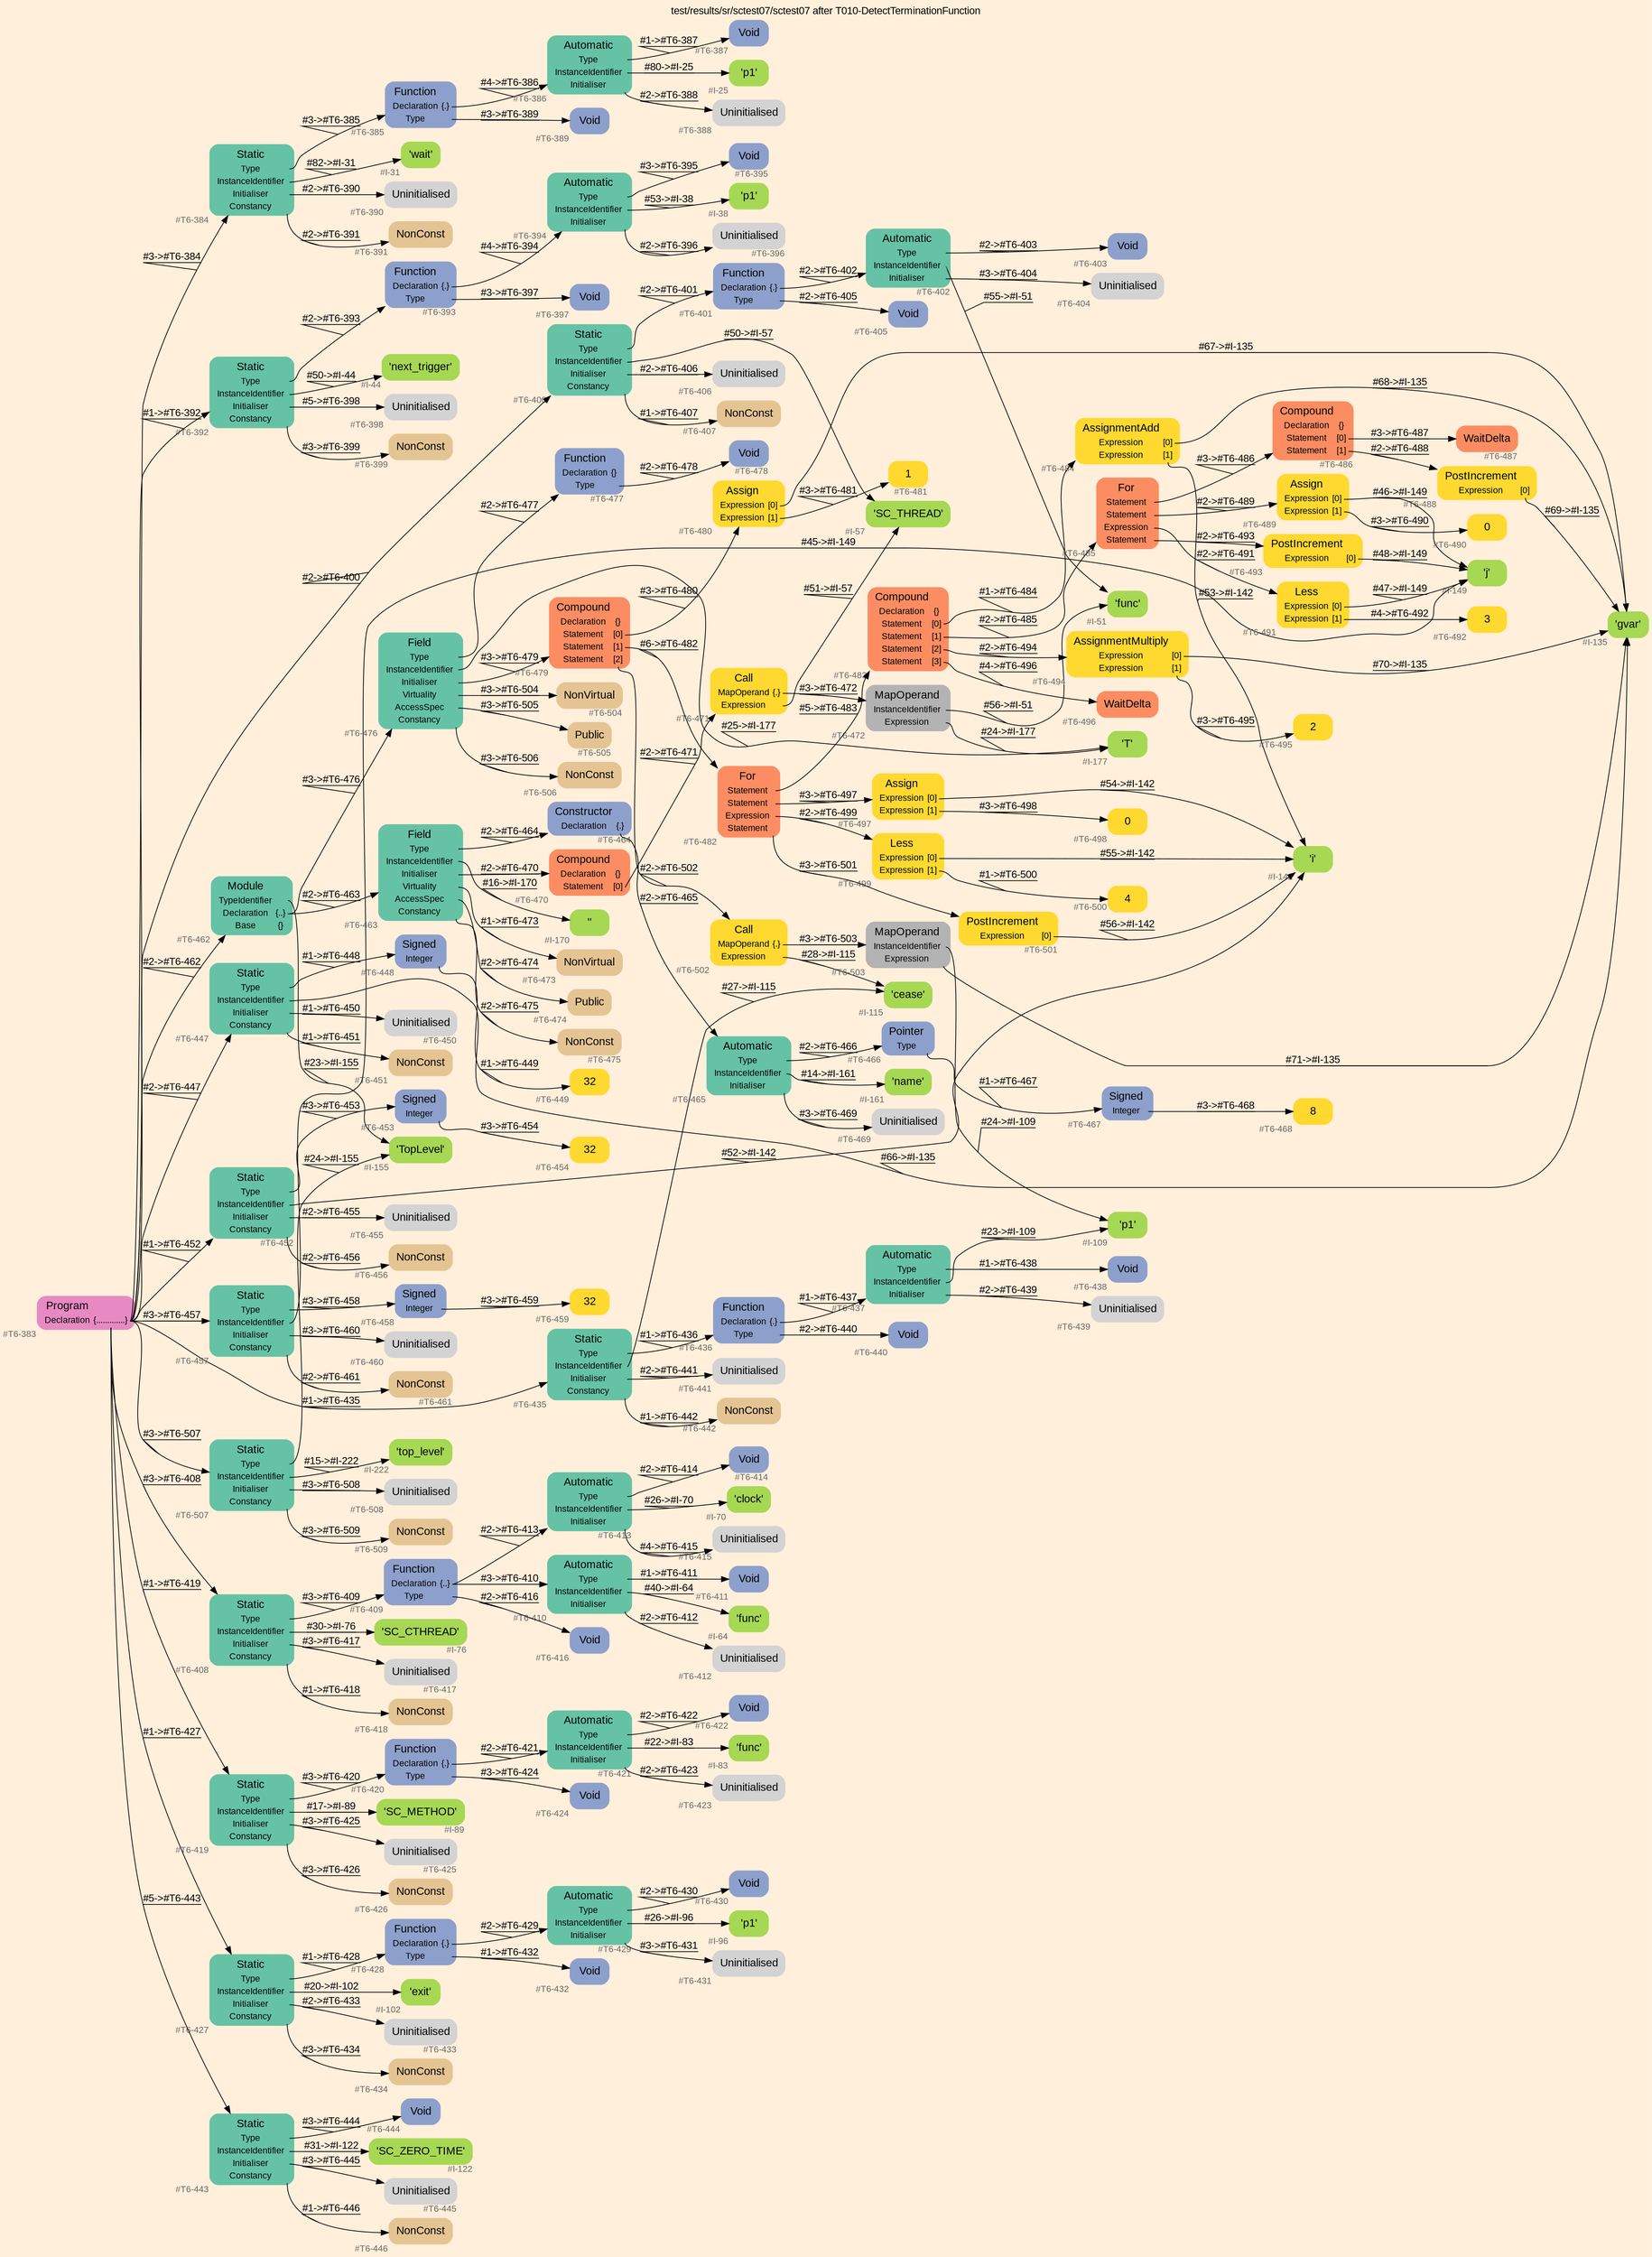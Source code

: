 digraph "test/results/sr/sctest07/sctest07 after T010-DetectTerminationFunction" {
label = "test/results/sr/sctest07/sctest07 after T010-DetectTerminationFunction"
labelloc = t
graph [
    rankdir = "LR"
    ranksep = 0.3
    bgcolor = antiquewhite1
    color = black
    fontcolor = black
    fontname = "Arial"
];
node [
    fontname = "Arial"
];
edge [
    fontname = "Arial"
];

// -------------------- node figure --------------------
// -------- block #T6-383 ----------
"#T6-383" [
    fillcolor = "/set28/4"
    xlabel = "#T6-383"
    fontsize = "12"
    fontcolor = grey40
    shape = "plaintext"
    label = <<TABLE BORDER="0" CELLBORDER="0" CELLSPACING="0">
     <TR><TD><FONT COLOR="black" POINT-SIZE="15">Program</FONT></TD></TR>
     <TR><TD><FONT COLOR="black" POINT-SIZE="12">Declaration</FONT></TD><TD PORT="port0"><FONT COLOR="black" POINT-SIZE="12">{.............}</FONT></TD></TR>
    </TABLE>>
    style = "rounded,filled"
];

// -------- block #T6-384 ----------
"#T6-384" [
    fillcolor = "/set28/1"
    xlabel = "#T6-384"
    fontsize = "12"
    fontcolor = grey40
    shape = "plaintext"
    label = <<TABLE BORDER="0" CELLBORDER="0" CELLSPACING="0">
     <TR><TD><FONT COLOR="black" POINT-SIZE="15">Static</FONT></TD></TR>
     <TR><TD><FONT COLOR="black" POINT-SIZE="12">Type</FONT></TD><TD PORT="port0"></TD></TR>
     <TR><TD><FONT COLOR="black" POINT-SIZE="12">InstanceIdentifier</FONT></TD><TD PORT="port1"></TD></TR>
     <TR><TD><FONT COLOR="black" POINT-SIZE="12">Initialiser</FONT></TD><TD PORT="port2"></TD></TR>
     <TR><TD><FONT COLOR="black" POINT-SIZE="12">Constancy</FONT></TD><TD PORT="port3"></TD></TR>
    </TABLE>>
    style = "rounded,filled"
];

// -------- block #T6-385 ----------
"#T6-385" [
    fillcolor = "/set28/3"
    xlabel = "#T6-385"
    fontsize = "12"
    fontcolor = grey40
    shape = "plaintext"
    label = <<TABLE BORDER="0" CELLBORDER="0" CELLSPACING="0">
     <TR><TD><FONT COLOR="black" POINT-SIZE="15">Function</FONT></TD></TR>
     <TR><TD><FONT COLOR="black" POINT-SIZE="12">Declaration</FONT></TD><TD PORT="port0"><FONT COLOR="black" POINT-SIZE="12">{.}</FONT></TD></TR>
     <TR><TD><FONT COLOR="black" POINT-SIZE="12">Type</FONT></TD><TD PORT="port1"></TD></TR>
    </TABLE>>
    style = "rounded,filled"
];

// -------- block #T6-386 ----------
"#T6-386" [
    fillcolor = "/set28/1"
    xlabel = "#T6-386"
    fontsize = "12"
    fontcolor = grey40
    shape = "plaintext"
    label = <<TABLE BORDER="0" CELLBORDER="0" CELLSPACING="0">
     <TR><TD><FONT COLOR="black" POINT-SIZE="15">Automatic</FONT></TD></TR>
     <TR><TD><FONT COLOR="black" POINT-SIZE="12">Type</FONT></TD><TD PORT="port0"></TD></TR>
     <TR><TD><FONT COLOR="black" POINT-SIZE="12">InstanceIdentifier</FONT></TD><TD PORT="port1"></TD></TR>
     <TR><TD><FONT COLOR="black" POINT-SIZE="12">Initialiser</FONT></TD><TD PORT="port2"></TD></TR>
    </TABLE>>
    style = "rounded,filled"
];

// -------- block #T6-387 ----------
"#T6-387" [
    fillcolor = "/set28/3"
    xlabel = "#T6-387"
    fontsize = "12"
    fontcolor = grey40
    shape = "plaintext"
    label = <<TABLE BORDER="0" CELLBORDER="0" CELLSPACING="0">
     <TR><TD><FONT COLOR="black" POINT-SIZE="15">Void</FONT></TD></TR>
    </TABLE>>
    style = "rounded,filled"
];

// -------- block #I-25 ----------
"#I-25" [
    fillcolor = "/set28/5"
    xlabel = "#I-25"
    fontsize = "12"
    fontcolor = grey40
    shape = "plaintext"
    label = <<TABLE BORDER="0" CELLBORDER="0" CELLSPACING="0">
     <TR><TD><FONT COLOR="black" POINT-SIZE="15">'p1'</FONT></TD></TR>
    </TABLE>>
    style = "rounded,filled"
];

// -------- block #T6-388 ----------
"#T6-388" [
    xlabel = "#T6-388"
    fontsize = "12"
    fontcolor = grey40
    shape = "plaintext"
    label = <<TABLE BORDER="0" CELLBORDER="0" CELLSPACING="0">
     <TR><TD><FONT COLOR="black" POINT-SIZE="15">Uninitialised</FONT></TD></TR>
    </TABLE>>
    style = "rounded,filled"
];

// -------- block #T6-389 ----------
"#T6-389" [
    fillcolor = "/set28/3"
    xlabel = "#T6-389"
    fontsize = "12"
    fontcolor = grey40
    shape = "plaintext"
    label = <<TABLE BORDER="0" CELLBORDER="0" CELLSPACING="0">
     <TR><TD><FONT COLOR="black" POINT-SIZE="15">Void</FONT></TD></TR>
    </TABLE>>
    style = "rounded,filled"
];

// -------- block #I-31 ----------
"#I-31" [
    fillcolor = "/set28/5"
    xlabel = "#I-31"
    fontsize = "12"
    fontcolor = grey40
    shape = "plaintext"
    label = <<TABLE BORDER="0" CELLBORDER="0" CELLSPACING="0">
     <TR><TD><FONT COLOR="black" POINT-SIZE="15">'wait'</FONT></TD></TR>
    </TABLE>>
    style = "rounded,filled"
];

// -------- block #T6-390 ----------
"#T6-390" [
    xlabel = "#T6-390"
    fontsize = "12"
    fontcolor = grey40
    shape = "plaintext"
    label = <<TABLE BORDER="0" CELLBORDER="0" CELLSPACING="0">
     <TR><TD><FONT COLOR="black" POINT-SIZE="15">Uninitialised</FONT></TD></TR>
    </TABLE>>
    style = "rounded,filled"
];

// -------- block #T6-391 ----------
"#T6-391" [
    fillcolor = "/set28/7"
    xlabel = "#T6-391"
    fontsize = "12"
    fontcolor = grey40
    shape = "plaintext"
    label = <<TABLE BORDER="0" CELLBORDER="0" CELLSPACING="0">
     <TR><TD><FONT COLOR="black" POINT-SIZE="15">NonConst</FONT></TD></TR>
    </TABLE>>
    style = "rounded,filled"
];

// -------- block #T6-392 ----------
"#T6-392" [
    fillcolor = "/set28/1"
    xlabel = "#T6-392"
    fontsize = "12"
    fontcolor = grey40
    shape = "plaintext"
    label = <<TABLE BORDER="0" CELLBORDER="0" CELLSPACING="0">
     <TR><TD><FONT COLOR="black" POINT-SIZE="15">Static</FONT></TD></TR>
     <TR><TD><FONT COLOR="black" POINT-SIZE="12">Type</FONT></TD><TD PORT="port0"></TD></TR>
     <TR><TD><FONT COLOR="black" POINT-SIZE="12">InstanceIdentifier</FONT></TD><TD PORT="port1"></TD></TR>
     <TR><TD><FONT COLOR="black" POINT-SIZE="12">Initialiser</FONT></TD><TD PORT="port2"></TD></TR>
     <TR><TD><FONT COLOR="black" POINT-SIZE="12">Constancy</FONT></TD><TD PORT="port3"></TD></TR>
    </TABLE>>
    style = "rounded,filled"
];

// -------- block #T6-393 ----------
"#T6-393" [
    fillcolor = "/set28/3"
    xlabel = "#T6-393"
    fontsize = "12"
    fontcolor = grey40
    shape = "plaintext"
    label = <<TABLE BORDER="0" CELLBORDER="0" CELLSPACING="0">
     <TR><TD><FONT COLOR="black" POINT-SIZE="15">Function</FONT></TD></TR>
     <TR><TD><FONT COLOR="black" POINT-SIZE="12">Declaration</FONT></TD><TD PORT="port0"><FONT COLOR="black" POINT-SIZE="12">{.}</FONT></TD></TR>
     <TR><TD><FONT COLOR="black" POINT-SIZE="12">Type</FONT></TD><TD PORT="port1"></TD></TR>
    </TABLE>>
    style = "rounded,filled"
];

// -------- block #T6-394 ----------
"#T6-394" [
    fillcolor = "/set28/1"
    xlabel = "#T6-394"
    fontsize = "12"
    fontcolor = grey40
    shape = "plaintext"
    label = <<TABLE BORDER="0" CELLBORDER="0" CELLSPACING="0">
     <TR><TD><FONT COLOR="black" POINT-SIZE="15">Automatic</FONT></TD></TR>
     <TR><TD><FONT COLOR="black" POINT-SIZE="12">Type</FONT></TD><TD PORT="port0"></TD></TR>
     <TR><TD><FONT COLOR="black" POINT-SIZE="12">InstanceIdentifier</FONT></TD><TD PORT="port1"></TD></TR>
     <TR><TD><FONT COLOR="black" POINT-SIZE="12">Initialiser</FONT></TD><TD PORT="port2"></TD></TR>
    </TABLE>>
    style = "rounded,filled"
];

// -------- block #T6-395 ----------
"#T6-395" [
    fillcolor = "/set28/3"
    xlabel = "#T6-395"
    fontsize = "12"
    fontcolor = grey40
    shape = "plaintext"
    label = <<TABLE BORDER="0" CELLBORDER="0" CELLSPACING="0">
     <TR><TD><FONT COLOR="black" POINT-SIZE="15">Void</FONT></TD></TR>
    </TABLE>>
    style = "rounded,filled"
];

// -------- block #I-38 ----------
"#I-38" [
    fillcolor = "/set28/5"
    xlabel = "#I-38"
    fontsize = "12"
    fontcolor = grey40
    shape = "plaintext"
    label = <<TABLE BORDER="0" CELLBORDER="0" CELLSPACING="0">
     <TR><TD><FONT COLOR="black" POINT-SIZE="15">'p1'</FONT></TD></TR>
    </TABLE>>
    style = "rounded,filled"
];

// -------- block #T6-396 ----------
"#T6-396" [
    xlabel = "#T6-396"
    fontsize = "12"
    fontcolor = grey40
    shape = "plaintext"
    label = <<TABLE BORDER="0" CELLBORDER="0" CELLSPACING="0">
     <TR><TD><FONT COLOR="black" POINT-SIZE="15">Uninitialised</FONT></TD></TR>
    </TABLE>>
    style = "rounded,filled"
];

// -------- block #T6-397 ----------
"#T6-397" [
    fillcolor = "/set28/3"
    xlabel = "#T6-397"
    fontsize = "12"
    fontcolor = grey40
    shape = "plaintext"
    label = <<TABLE BORDER="0" CELLBORDER="0" CELLSPACING="0">
     <TR><TD><FONT COLOR="black" POINT-SIZE="15">Void</FONT></TD></TR>
    </TABLE>>
    style = "rounded,filled"
];

// -------- block #I-44 ----------
"#I-44" [
    fillcolor = "/set28/5"
    xlabel = "#I-44"
    fontsize = "12"
    fontcolor = grey40
    shape = "plaintext"
    label = <<TABLE BORDER="0" CELLBORDER="0" CELLSPACING="0">
     <TR><TD><FONT COLOR="black" POINT-SIZE="15">'next_trigger'</FONT></TD></TR>
    </TABLE>>
    style = "rounded,filled"
];

// -------- block #T6-398 ----------
"#T6-398" [
    xlabel = "#T6-398"
    fontsize = "12"
    fontcolor = grey40
    shape = "plaintext"
    label = <<TABLE BORDER="0" CELLBORDER="0" CELLSPACING="0">
     <TR><TD><FONT COLOR="black" POINT-SIZE="15">Uninitialised</FONT></TD></TR>
    </TABLE>>
    style = "rounded,filled"
];

// -------- block #T6-399 ----------
"#T6-399" [
    fillcolor = "/set28/7"
    xlabel = "#T6-399"
    fontsize = "12"
    fontcolor = grey40
    shape = "plaintext"
    label = <<TABLE BORDER="0" CELLBORDER="0" CELLSPACING="0">
     <TR><TD><FONT COLOR="black" POINT-SIZE="15">NonConst</FONT></TD></TR>
    </TABLE>>
    style = "rounded,filled"
];

// -------- block #T6-400 ----------
"#T6-400" [
    fillcolor = "/set28/1"
    xlabel = "#T6-400"
    fontsize = "12"
    fontcolor = grey40
    shape = "plaintext"
    label = <<TABLE BORDER="0" CELLBORDER="0" CELLSPACING="0">
     <TR><TD><FONT COLOR="black" POINT-SIZE="15">Static</FONT></TD></TR>
     <TR><TD><FONT COLOR="black" POINT-SIZE="12">Type</FONT></TD><TD PORT="port0"></TD></TR>
     <TR><TD><FONT COLOR="black" POINT-SIZE="12">InstanceIdentifier</FONT></TD><TD PORT="port1"></TD></TR>
     <TR><TD><FONT COLOR="black" POINT-SIZE="12">Initialiser</FONT></TD><TD PORT="port2"></TD></TR>
     <TR><TD><FONT COLOR="black" POINT-SIZE="12">Constancy</FONT></TD><TD PORT="port3"></TD></TR>
    </TABLE>>
    style = "rounded,filled"
];

// -------- block #T6-401 ----------
"#T6-401" [
    fillcolor = "/set28/3"
    xlabel = "#T6-401"
    fontsize = "12"
    fontcolor = grey40
    shape = "plaintext"
    label = <<TABLE BORDER="0" CELLBORDER="0" CELLSPACING="0">
     <TR><TD><FONT COLOR="black" POINT-SIZE="15">Function</FONT></TD></TR>
     <TR><TD><FONT COLOR="black" POINT-SIZE="12">Declaration</FONT></TD><TD PORT="port0"><FONT COLOR="black" POINT-SIZE="12">{.}</FONT></TD></TR>
     <TR><TD><FONT COLOR="black" POINT-SIZE="12">Type</FONT></TD><TD PORT="port1"></TD></TR>
    </TABLE>>
    style = "rounded,filled"
];

// -------- block #T6-402 ----------
"#T6-402" [
    fillcolor = "/set28/1"
    xlabel = "#T6-402"
    fontsize = "12"
    fontcolor = grey40
    shape = "plaintext"
    label = <<TABLE BORDER="0" CELLBORDER="0" CELLSPACING="0">
     <TR><TD><FONT COLOR="black" POINT-SIZE="15">Automatic</FONT></TD></TR>
     <TR><TD><FONT COLOR="black" POINT-SIZE="12">Type</FONT></TD><TD PORT="port0"></TD></TR>
     <TR><TD><FONT COLOR="black" POINT-SIZE="12">InstanceIdentifier</FONT></TD><TD PORT="port1"></TD></TR>
     <TR><TD><FONT COLOR="black" POINT-SIZE="12">Initialiser</FONT></TD><TD PORT="port2"></TD></TR>
    </TABLE>>
    style = "rounded,filled"
];

// -------- block #T6-403 ----------
"#T6-403" [
    fillcolor = "/set28/3"
    xlabel = "#T6-403"
    fontsize = "12"
    fontcolor = grey40
    shape = "plaintext"
    label = <<TABLE BORDER="0" CELLBORDER="0" CELLSPACING="0">
     <TR><TD><FONT COLOR="black" POINT-SIZE="15">Void</FONT></TD></TR>
    </TABLE>>
    style = "rounded,filled"
];

// -------- block #I-51 ----------
"#I-51" [
    fillcolor = "/set28/5"
    xlabel = "#I-51"
    fontsize = "12"
    fontcolor = grey40
    shape = "plaintext"
    label = <<TABLE BORDER="0" CELLBORDER="0" CELLSPACING="0">
     <TR><TD><FONT COLOR="black" POINT-SIZE="15">'func'</FONT></TD></TR>
    </TABLE>>
    style = "rounded,filled"
];

// -------- block #T6-404 ----------
"#T6-404" [
    xlabel = "#T6-404"
    fontsize = "12"
    fontcolor = grey40
    shape = "plaintext"
    label = <<TABLE BORDER="0" CELLBORDER="0" CELLSPACING="0">
     <TR><TD><FONT COLOR="black" POINT-SIZE="15">Uninitialised</FONT></TD></TR>
    </TABLE>>
    style = "rounded,filled"
];

// -------- block #T6-405 ----------
"#T6-405" [
    fillcolor = "/set28/3"
    xlabel = "#T6-405"
    fontsize = "12"
    fontcolor = grey40
    shape = "plaintext"
    label = <<TABLE BORDER="0" CELLBORDER="0" CELLSPACING="0">
     <TR><TD><FONT COLOR="black" POINT-SIZE="15">Void</FONT></TD></TR>
    </TABLE>>
    style = "rounded,filled"
];

// -------- block #I-57 ----------
"#I-57" [
    fillcolor = "/set28/5"
    xlabel = "#I-57"
    fontsize = "12"
    fontcolor = grey40
    shape = "plaintext"
    label = <<TABLE BORDER="0" CELLBORDER="0" CELLSPACING="0">
     <TR><TD><FONT COLOR="black" POINT-SIZE="15">'SC_THREAD'</FONT></TD></TR>
    </TABLE>>
    style = "rounded,filled"
];

// -------- block #T6-406 ----------
"#T6-406" [
    xlabel = "#T6-406"
    fontsize = "12"
    fontcolor = grey40
    shape = "plaintext"
    label = <<TABLE BORDER="0" CELLBORDER="0" CELLSPACING="0">
     <TR><TD><FONT COLOR="black" POINT-SIZE="15">Uninitialised</FONT></TD></TR>
    </TABLE>>
    style = "rounded,filled"
];

// -------- block #T6-407 ----------
"#T6-407" [
    fillcolor = "/set28/7"
    xlabel = "#T6-407"
    fontsize = "12"
    fontcolor = grey40
    shape = "plaintext"
    label = <<TABLE BORDER="0" CELLBORDER="0" CELLSPACING="0">
     <TR><TD><FONT COLOR="black" POINT-SIZE="15">NonConst</FONT></TD></TR>
    </TABLE>>
    style = "rounded,filled"
];

// -------- block #T6-408 ----------
"#T6-408" [
    fillcolor = "/set28/1"
    xlabel = "#T6-408"
    fontsize = "12"
    fontcolor = grey40
    shape = "plaintext"
    label = <<TABLE BORDER="0" CELLBORDER="0" CELLSPACING="0">
     <TR><TD><FONT COLOR="black" POINT-SIZE="15">Static</FONT></TD></TR>
     <TR><TD><FONT COLOR="black" POINT-SIZE="12">Type</FONT></TD><TD PORT="port0"></TD></TR>
     <TR><TD><FONT COLOR="black" POINT-SIZE="12">InstanceIdentifier</FONT></TD><TD PORT="port1"></TD></TR>
     <TR><TD><FONT COLOR="black" POINT-SIZE="12">Initialiser</FONT></TD><TD PORT="port2"></TD></TR>
     <TR><TD><FONT COLOR="black" POINT-SIZE="12">Constancy</FONT></TD><TD PORT="port3"></TD></TR>
    </TABLE>>
    style = "rounded,filled"
];

// -------- block #T6-409 ----------
"#T6-409" [
    fillcolor = "/set28/3"
    xlabel = "#T6-409"
    fontsize = "12"
    fontcolor = grey40
    shape = "plaintext"
    label = <<TABLE BORDER="0" CELLBORDER="0" CELLSPACING="0">
     <TR><TD><FONT COLOR="black" POINT-SIZE="15">Function</FONT></TD></TR>
     <TR><TD><FONT COLOR="black" POINT-SIZE="12">Declaration</FONT></TD><TD PORT="port0"><FONT COLOR="black" POINT-SIZE="12">{..}</FONT></TD></TR>
     <TR><TD><FONT COLOR="black" POINT-SIZE="12">Type</FONT></TD><TD PORT="port1"></TD></TR>
    </TABLE>>
    style = "rounded,filled"
];

// -------- block #T6-410 ----------
"#T6-410" [
    fillcolor = "/set28/1"
    xlabel = "#T6-410"
    fontsize = "12"
    fontcolor = grey40
    shape = "plaintext"
    label = <<TABLE BORDER="0" CELLBORDER="0" CELLSPACING="0">
     <TR><TD><FONT COLOR="black" POINT-SIZE="15">Automatic</FONT></TD></TR>
     <TR><TD><FONT COLOR="black" POINT-SIZE="12">Type</FONT></TD><TD PORT="port0"></TD></TR>
     <TR><TD><FONT COLOR="black" POINT-SIZE="12">InstanceIdentifier</FONT></TD><TD PORT="port1"></TD></TR>
     <TR><TD><FONT COLOR="black" POINT-SIZE="12">Initialiser</FONT></TD><TD PORT="port2"></TD></TR>
    </TABLE>>
    style = "rounded,filled"
];

// -------- block #T6-411 ----------
"#T6-411" [
    fillcolor = "/set28/3"
    xlabel = "#T6-411"
    fontsize = "12"
    fontcolor = grey40
    shape = "plaintext"
    label = <<TABLE BORDER="0" CELLBORDER="0" CELLSPACING="0">
     <TR><TD><FONT COLOR="black" POINT-SIZE="15">Void</FONT></TD></TR>
    </TABLE>>
    style = "rounded,filled"
];

// -------- block #I-64 ----------
"#I-64" [
    fillcolor = "/set28/5"
    xlabel = "#I-64"
    fontsize = "12"
    fontcolor = grey40
    shape = "plaintext"
    label = <<TABLE BORDER="0" CELLBORDER="0" CELLSPACING="0">
     <TR><TD><FONT COLOR="black" POINT-SIZE="15">'func'</FONT></TD></TR>
    </TABLE>>
    style = "rounded,filled"
];

// -------- block #T6-412 ----------
"#T6-412" [
    xlabel = "#T6-412"
    fontsize = "12"
    fontcolor = grey40
    shape = "plaintext"
    label = <<TABLE BORDER="0" CELLBORDER="0" CELLSPACING="0">
     <TR><TD><FONT COLOR="black" POINT-SIZE="15">Uninitialised</FONT></TD></TR>
    </TABLE>>
    style = "rounded,filled"
];

// -------- block #T6-413 ----------
"#T6-413" [
    fillcolor = "/set28/1"
    xlabel = "#T6-413"
    fontsize = "12"
    fontcolor = grey40
    shape = "plaintext"
    label = <<TABLE BORDER="0" CELLBORDER="0" CELLSPACING="0">
     <TR><TD><FONT COLOR="black" POINT-SIZE="15">Automatic</FONT></TD></TR>
     <TR><TD><FONT COLOR="black" POINT-SIZE="12">Type</FONT></TD><TD PORT="port0"></TD></TR>
     <TR><TD><FONT COLOR="black" POINT-SIZE="12">InstanceIdentifier</FONT></TD><TD PORT="port1"></TD></TR>
     <TR><TD><FONT COLOR="black" POINT-SIZE="12">Initialiser</FONT></TD><TD PORT="port2"></TD></TR>
    </TABLE>>
    style = "rounded,filled"
];

// -------- block #T6-414 ----------
"#T6-414" [
    fillcolor = "/set28/3"
    xlabel = "#T6-414"
    fontsize = "12"
    fontcolor = grey40
    shape = "plaintext"
    label = <<TABLE BORDER="0" CELLBORDER="0" CELLSPACING="0">
     <TR><TD><FONT COLOR="black" POINT-SIZE="15">Void</FONT></TD></TR>
    </TABLE>>
    style = "rounded,filled"
];

// -------- block #I-70 ----------
"#I-70" [
    fillcolor = "/set28/5"
    xlabel = "#I-70"
    fontsize = "12"
    fontcolor = grey40
    shape = "plaintext"
    label = <<TABLE BORDER="0" CELLBORDER="0" CELLSPACING="0">
     <TR><TD><FONT COLOR="black" POINT-SIZE="15">'clock'</FONT></TD></TR>
    </TABLE>>
    style = "rounded,filled"
];

// -------- block #T6-415 ----------
"#T6-415" [
    xlabel = "#T6-415"
    fontsize = "12"
    fontcolor = grey40
    shape = "plaintext"
    label = <<TABLE BORDER="0" CELLBORDER="0" CELLSPACING="0">
     <TR><TD><FONT COLOR="black" POINT-SIZE="15">Uninitialised</FONT></TD></TR>
    </TABLE>>
    style = "rounded,filled"
];

// -------- block #T6-416 ----------
"#T6-416" [
    fillcolor = "/set28/3"
    xlabel = "#T6-416"
    fontsize = "12"
    fontcolor = grey40
    shape = "plaintext"
    label = <<TABLE BORDER="0" CELLBORDER="0" CELLSPACING="0">
     <TR><TD><FONT COLOR="black" POINT-SIZE="15">Void</FONT></TD></TR>
    </TABLE>>
    style = "rounded,filled"
];

// -------- block #I-76 ----------
"#I-76" [
    fillcolor = "/set28/5"
    xlabel = "#I-76"
    fontsize = "12"
    fontcolor = grey40
    shape = "plaintext"
    label = <<TABLE BORDER="0" CELLBORDER="0" CELLSPACING="0">
     <TR><TD><FONT COLOR="black" POINT-SIZE="15">'SC_CTHREAD'</FONT></TD></TR>
    </TABLE>>
    style = "rounded,filled"
];

// -------- block #T6-417 ----------
"#T6-417" [
    xlabel = "#T6-417"
    fontsize = "12"
    fontcolor = grey40
    shape = "plaintext"
    label = <<TABLE BORDER="0" CELLBORDER="0" CELLSPACING="0">
     <TR><TD><FONT COLOR="black" POINT-SIZE="15">Uninitialised</FONT></TD></TR>
    </TABLE>>
    style = "rounded,filled"
];

// -------- block #T6-418 ----------
"#T6-418" [
    fillcolor = "/set28/7"
    xlabel = "#T6-418"
    fontsize = "12"
    fontcolor = grey40
    shape = "plaintext"
    label = <<TABLE BORDER="0" CELLBORDER="0" CELLSPACING="0">
     <TR><TD><FONT COLOR="black" POINT-SIZE="15">NonConst</FONT></TD></TR>
    </TABLE>>
    style = "rounded,filled"
];

// -------- block #T6-419 ----------
"#T6-419" [
    fillcolor = "/set28/1"
    xlabel = "#T6-419"
    fontsize = "12"
    fontcolor = grey40
    shape = "plaintext"
    label = <<TABLE BORDER="0" CELLBORDER="0" CELLSPACING="0">
     <TR><TD><FONT COLOR="black" POINT-SIZE="15">Static</FONT></TD></TR>
     <TR><TD><FONT COLOR="black" POINT-SIZE="12">Type</FONT></TD><TD PORT="port0"></TD></TR>
     <TR><TD><FONT COLOR="black" POINT-SIZE="12">InstanceIdentifier</FONT></TD><TD PORT="port1"></TD></TR>
     <TR><TD><FONT COLOR="black" POINT-SIZE="12">Initialiser</FONT></TD><TD PORT="port2"></TD></TR>
     <TR><TD><FONT COLOR="black" POINT-SIZE="12">Constancy</FONT></TD><TD PORT="port3"></TD></TR>
    </TABLE>>
    style = "rounded,filled"
];

// -------- block #T6-420 ----------
"#T6-420" [
    fillcolor = "/set28/3"
    xlabel = "#T6-420"
    fontsize = "12"
    fontcolor = grey40
    shape = "plaintext"
    label = <<TABLE BORDER="0" CELLBORDER="0" CELLSPACING="0">
     <TR><TD><FONT COLOR="black" POINT-SIZE="15">Function</FONT></TD></TR>
     <TR><TD><FONT COLOR="black" POINT-SIZE="12">Declaration</FONT></TD><TD PORT="port0"><FONT COLOR="black" POINT-SIZE="12">{.}</FONT></TD></TR>
     <TR><TD><FONT COLOR="black" POINT-SIZE="12">Type</FONT></TD><TD PORT="port1"></TD></TR>
    </TABLE>>
    style = "rounded,filled"
];

// -------- block #T6-421 ----------
"#T6-421" [
    fillcolor = "/set28/1"
    xlabel = "#T6-421"
    fontsize = "12"
    fontcolor = grey40
    shape = "plaintext"
    label = <<TABLE BORDER="0" CELLBORDER="0" CELLSPACING="0">
     <TR><TD><FONT COLOR="black" POINT-SIZE="15">Automatic</FONT></TD></TR>
     <TR><TD><FONT COLOR="black" POINT-SIZE="12">Type</FONT></TD><TD PORT="port0"></TD></TR>
     <TR><TD><FONT COLOR="black" POINT-SIZE="12">InstanceIdentifier</FONT></TD><TD PORT="port1"></TD></TR>
     <TR><TD><FONT COLOR="black" POINT-SIZE="12">Initialiser</FONT></TD><TD PORT="port2"></TD></TR>
    </TABLE>>
    style = "rounded,filled"
];

// -------- block #T6-422 ----------
"#T6-422" [
    fillcolor = "/set28/3"
    xlabel = "#T6-422"
    fontsize = "12"
    fontcolor = grey40
    shape = "plaintext"
    label = <<TABLE BORDER="0" CELLBORDER="0" CELLSPACING="0">
     <TR><TD><FONT COLOR="black" POINT-SIZE="15">Void</FONT></TD></TR>
    </TABLE>>
    style = "rounded,filled"
];

// -------- block #I-83 ----------
"#I-83" [
    fillcolor = "/set28/5"
    xlabel = "#I-83"
    fontsize = "12"
    fontcolor = grey40
    shape = "plaintext"
    label = <<TABLE BORDER="0" CELLBORDER="0" CELLSPACING="0">
     <TR><TD><FONT COLOR="black" POINT-SIZE="15">'func'</FONT></TD></TR>
    </TABLE>>
    style = "rounded,filled"
];

// -------- block #T6-423 ----------
"#T6-423" [
    xlabel = "#T6-423"
    fontsize = "12"
    fontcolor = grey40
    shape = "plaintext"
    label = <<TABLE BORDER="0" CELLBORDER="0" CELLSPACING="0">
     <TR><TD><FONT COLOR="black" POINT-SIZE="15">Uninitialised</FONT></TD></TR>
    </TABLE>>
    style = "rounded,filled"
];

// -------- block #T6-424 ----------
"#T6-424" [
    fillcolor = "/set28/3"
    xlabel = "#T6-424"
    fontsize = "12"
    fontcolor = grey40
    shape = "plaintext"
    label = <<TABLE BORDER="0" CELLBORDER="0" CELLSPACING="0">
     <TR><TD><FONT COLOR="black" POINT-SIZE="15">Void</FONT></TD></TR>
    </TABLE>>
    style = "rounded,filled"
];

// -------- block #I-89 ----------
"#I-89" [
    fillcolor = "/set28/5"
    xlabel = "#I-89"
    fontsize = "12"
    fontcolor = grey40
    shape = "plaintext"
    label = <<TABLE BORDER="0" CELLBORDER="0" CELLSPACING="0">
     <TR><TD><FONT COLOR="black" POINT-SIZE="15">'SC_METHOD'</FONT></TD></TR>
    </TABLE>>
    style = "rounded,filled"
];

// -------- block #T6-425 ----------
"#T6-425" [
    xlabel = "#T6-425"
    fontsize = "12"
    fontcolor = grey40
    shape = "plaintext"
    label = <<TABLE BORDER="0" CELLBORDER="0" CELLSPACING="0">
     <TR><TD><FONT COLOR="black" POINT-SIZE="15">Uninitialised</FONT></TD></TR>
    </TABLE>>
    style = "rounded,filled"
];

// -------- block #T6-426 ----------
"#T6-426" [
    fillcolor = "/set28/7"
    xlabel = "#T6-426"
    fontsize = "12"
    fontcolor = grey40
    shape = "plaintext"
    label = <<TABLE BORDER="0" CELLBORDER="0" CELLSPACING="0">
     <TR><TD><FONT COLOR="black" POINT-SIZE="15">NonConst</FONT></TD></TR>
    </TABLE>>
    style = "rounded,filled"
];

// -------- block #T6-427 ----------
"#T6-427" [
    fillcolor = "/set28/1"
    xlabel = "#T6-427"
    fontsize = "12"
    fontcolor = grey40
    shape = "plaintext"
    label = <<TABLE BORDER="0" CELLBORDER="0" CELLSPACING="0">
     <TR><TD><FONT COLOR="black" POINT-SIZE="15">Static</FONT></TD></TR>
     <TR><TD><FONT COLOR="black" POINT-SIZE="12">Type</FONT></TD><TD PORT="port0"></TD></TR>
     <TR><TD><FONT COLOR="black" POINT-SIZE="12">InstanceIdentifier</FONT></TD><TD PORT="port1"></TD></TR>
     <TR><TD><FONT COLOR="black" POINT-SIZE="12">Initialiser</FONT></TD><TD PORT="port2"></TD></TR>
     <TR><TD><FONT COLOR="black" POINT-SIZE="12">Constancy</FONT></TD><TD PORT="port3"></TD></TR>
    </TABLE>>
    style = "rounded,filled"
];

// -------- block #T6-428 ----------
"#T6-428" [
    fillcolor = "/set28/3"
    xlabel = "#T6-428"
    fontsize = "12"
    fontcolor = grey40
    shape = "plaintext"
    label = <<TABLE BORDER="0" CELLBORDER="0" CELLSPACING="0">
     <TR><TD><FONT COLOR="black" POINT-SIZE="15">Function</FONT></TD></TR>
     <TR><TD><FONT COLOR="black" POINT-SIZE="12">Declaration</FONT></TD><TD PORT="port0"><FONT COLOR="black" POINT-SIZE="12">{.}</FONT></TD></TR>
     <TR><TD><FONT COLOR="black" POINT-SIZE="12">Type</FONT></TD><TD PORT="port1"></TD></TR>
    </TABLE>>
    style = "rounded,filled"
];

// -------- block #T6-429 ----------
"#T6-429" [
    fillcolor = "/set28/1"
    xlabel = "#T6-429"
    fontsize = "12"
    fontcolor = grey40
    shape = "plaintext"
    label = <<TABLE BORDER="0" CELLBORDER="0" CELLSPACING="0">
     <TR><TD><FONT COLOR="black" POINT-SIZE="15">Automatic</FONT></TD></TR>
     <TR><TD><FONT COLOR="black" POINT-SIZE="12">Type</FONT></TD><TD PORT="port0"></TD></TR>
     <TR><TD><FONT COLOR="black" POINT-SIZE="12">InstanceIdentifier</FONT></TD><TD PORT="port1"></TD></TR>
     <TR><TD><FONT COLOR="black" POINT-SIZE="12">Initialiser</FONT></TD><TD PORT="port2"></TD></TR>
    </TABLE>>
    style = "rounded,filled"
];

// -------- block #T6-430 ----------
"#T6-430" [
    fillcolor = "/set28/3"
    xlabel = "#T6-430"
    fontsize = "12"
    fontcolor = grey40
    shape = "plaintext"
    label = <<TABLE BORDER="0" CELLBORDER="0" CELLSPACING="0">
     <TR><TD><FONT COLOR="black" POINT-SIZE="15">Void</FONT></TD></TR>
    </TABLE>>
    style = "rounded,filled"
];

// -------- block #I-96 ----------
"#I-96" [
    fillcolor = "/set28/5"
    xlabel = "#I-96"
    fontsize = "12"
    fontcolor = grey40
    shape = "plaintext"
    label = <<TABLE BORDER="0" CELLBORDER="0" CELLSPACING="0">
     <TR><TD><FONT COLOR="black" POINT-SIZE="15">'p1'</FONT></TD></TR>
    </TABLE>>
    style = "rounded,filled"
];

// -------- block #T6-431 ----------
"#T6-431" [
    xlabel = "#T6-431"
    fontsize = "12"
    fontcolor = grey40
    shape = "plaintext"
    label = <<TABLE BORDER="0" CELLBORDER="0" CELLSPACING="0">
     <TR><TD><FONT COLOR="black" POINT-SIZE="15">Uninitialised</FONT></TD></TR>
    </TABLE>>
    style = "rounded,filled"
];

// -------- block #T6-432 ----------
"#T6-432" [
    fillcolor = "/set28/3"
    xlabel = "#T6-432"
    fontsize = "12"
    fontcolor = grey40
    shape = "plaintext"
    label = <<TABLE BORDER="0" CELLBORDER="0" CELLSPACING="0">
     <TR><TD><FONT COLOR="black" POINT-SIZE="15">Void</FONT></TD></TR>
    </TABLE>>
    style = "rounded,filled"
];

// -------- block #I-102 ----------
"#I-102" [
    fillcolor = "/set28/5"
    xlabel = "#I-102"
    fontsize = "12"
    fontcolor = grey40
    shape = "plaintext"
    label = <<TABLE BORDER="0" CELLBORDER="0" CELLSPACING="0">
     <TR><TD><FONT COLOR="black" POINT-SIZE="15">'exit'</FONT></TD></TR>
    </TABLE>>
    style = "rounded,filled"
];

// -------- block #T6-433 ----------
"#T6-433" [
    xlabel = "#T6-433"
    fontsize = "12"
    fontcolor = grey40
    shape = "plaintext"
    label = <<TABLE BORDER="0" CELLBORDER="0" CELLSPACING="0">
     <TR><TD><FONT COLOR="black" POINT-SIZE="15">Uninitialised</FONT></TD></TR>
    </TABLE>>
    style = "rounded,filled"
];

// -------- block #T6-434 ----------
"#T6-434" [
    fillcolor = "/set28/7"
    xlabel = "#T6-434"
    fontsize = "12"
    fontcolor = grey40
    shape = "plaintext"
    label = <<TABLE BORDER="0" CELLBORDER="0" CELLSPACING="0">
     <TR><TD><FONT COLOR="black" POINT-SIZE="15">NonConst</FONT></TD></TR>
    </TABLE>>
    style = "rounded,filled"
];

// -------- block #T6-435 ----------
"#T6-435" [
    fillcolor = "/set28/1"
    xlabel = "#T6-435"
    fontsize = "12"
    fontcolor = grey40
    shape = "plaintext"
    label = <<TABLE BORDER="0" CELLBORDER="0" CELLSPACING="0">
     <TR><TD><FONT COLOR="black" POINT-SIZE="15">Static</FONT></TD></TR>
     <TR><TD><FONT COLOR="black" POINT-SIZE="12">Type</FONT></TD><TD PORT="port0"></TD></TR>
     <TR><TD><FONT COLOR="black" POINT-SIZE="12">InstanceIdentifier</FONT></TD><TD PORT="port1"></TD></TR>
     <TR><TD><FONT COLOR="black" POINT-SIZE="12">Initialiser</FONT></TD><TD PORT="port2"></TD></TR>
     <TR><TD><FONT COLOR="black" POINT-SIZE="12">Constancy</FONT></TD><TD PORT="port3"></TD></TR>
    </TABLE>>
    style = "rounded,filled"
];

// -------- block #T6-436 ----------
"#T6-436" [
    fillcolor = "/set28/3"
    xlabel = "#T6-436"
    fontsize = "12"
    fontcolor = grey40
    shape = "plaintext"
    label = <<TABLE BORDER="0" CELLBORDER="0" CELLSPACING="0">
     <TR><TD><FONT COLOR="black" POINT-SIZE="15">Function</FONT></TD></TR>
     <TR><TD><FONT COLOR="black" POINT-SIZE="12">Declaration</FONT></TD><TD PORT="port0"><FONT COLOR="black" POINT-SIZE="12">{.}</FONT></TD></TR>
     <TR><TD><FONT COLOR="black" POINT-SIZE="12">Type</FONT></TD><TD PORT="port1"></TD></TR>
    </TABLE>>
    style = "rounded,filled"
];

// -------- block #T6-437 ----------
"#T6-437" [
    fillcolor = "/set28/1"
    xlabel = "#T6-437"
    fontsize = "12"
    fontcolor = grey40
    shape = "plaintext"
    label = <<TABLE BORDER="0" CELLBORDER="0" CELLSPACING="0">
     <TR><TD><FONT COLOR="black" POINT-SIZE="15">Automatic</FONT></TD></TR>
     <TR><TD><FONT COLOR="black" POINT-SIZE="12">Type</FONT></TD><TD PORT="port0"></TD></TR>
     <TR><TD><FONT COLOR="black" POINT-SIZE="12">InstanceIdentifier</FONT></TD><TD PORT="port1"></TD></TR>
     <TR><TD><FONT COLOR="black" POINT-SIZE="12">Initialiser</FONT></TD><TD PORT="port2"></TD></TR>
    </TABLE>>
    style = "rounded,filled"
];

// -------- block #T6-438 ----------
"#T6-438" [
    fillcolor = "/set28/3"
    xlabel = "#T6-438"
    fontsize = "12"
    fontcolor = grey40
    shape = "plaintext"
    label = <<TABLE BORDER="0" CELLBORDER="0" CELLSPACING="0">
     <TR><TD><FONT COLOR="black" POINT-SIZE="15">Void</FONT></TD></TR>
    </TABLE>>
    style = "rounded,filled"
];

// -------- block #I-109 ----------
"#I-109" [
    fillcolor = "/set28/5"
    xlabel = "#I-109"
    fontsize = "12"
    fontcolor = grey40
    shape = "plaintext"
    label = <<TABLE BORDER="0" CELLBORDER="0" CELLSPACING="0">
     <TR><TD><FONT COLOR="black" POINT-SIZE="15">'p1'</FONT></TD></TR>
    </TABLE>>
    style = "rounded,filled"
];

// -------- block #T6-439 ----------
"#T6-439" [
    xlabel = "#T6-439"
    fontsize = "12"
    fontcolor = grey40
    shape = "plaintext"
    label = <<TABLE BORDER="0" CELLBORDER="0" CELLSPACING="0">
     <TR><TD><FONT COLOR="black" POINT-SIZE="15">Uninitialised</FONT></TD></TR>
    </TABLE>>
    style = "rounded,filled"
];

// -------- block #T6-440 ----------
"#T6-440" [
    fillcolor = "/set28/3"
    xlabel = "#T6-440"
    fontsize = "12"
    fontcolor = grey40
    shape = "plaintext"
    label = <<TABLE BORDER="0" CELLBORDER="0" CELLSPACING="0">
     <TR><TD><FONT COLOR="black" POINT-SIZE="15">Void</FONT></TD></TR>
    </TABLE>>
    style = "rounded,filled"
];

// -------- block #I-115 ----------
"#I-115" [
    fillcolor = "/set28/5"
    xlabel = "#I-115"
    fontsize = "12"
    fontcolor = grey40
    shape = "plaintext"
    label = <<TABLE BORDER="0" CELLBORDER="0" CELLSPACING="0">
     <TR><TD><FONT COLOR="black" POINT-SIZE="15">'cease'</FONT></TD></TR>
    </TABLE>>
    style = "rounded,filled"
];

// -------- block #T6-441 ----------
"#T6-441" [
    xlabel = "#T6-441"
    fontsize = "12"
    fontcolor = grey40
    shape = "plaintext"
    label = <<TABLE BORDER="0" CELLBORDER="0" CELLSPACING="0">
     <TR><TD><FONT COLOR="black" POINT-SIZE="15">Uninitialised</FONT></TD></TR>
    </TABLE>>
    style = "rounded,filled"
];

// -------- block #T6-442 ----------
"#T6-442" [
    fillcolor = "/set28/7"
    xlabel = "#T6-442"
    fontsize = "12"
    fontcolor = grey40
    shape = "plaintext"
    label = <<TABLE BORDER="0" CELLBORDER="0" CELLSPACING="0">
     <TR><TD><FONT COLOR="black" POINT-SIZE="15">NonConst</FONT></TD></TR>
    </TABLE>>
    style = "rounded,filled"
];

// -------- block #T6-443 ----------
"#T6-443" [
    fillcolor = "/set28/1"
    xlabel = "#T6-443"
    fontsize = "12"
    fontcolor = grey40
    shape = "plaintext"
    label = <<TABLE BORDER="0" CELLBORDER="0" CELLSPACING="0">
     <TR><TD><FONT COLOR="black" POINT-SIZE="15">Static</FONT></TD></TR>
     <TR><TD><FONT COLOR="black" POINT-SIZE="12">Type</FONT></TD><TD PORT="port0"></TD></TR>
     <TR><TD><FONT COLOR="black" POINT-SIZE="12">InstanceIdentifier</FONT></TD><TD PORT="port1"></TD></TR>
     <TR><TD><FONT COLOR="black" POINT-SIZE="12">Initialiser</FONT></TD><TD PORT="port2"></TD></TR>
     <TR><TD><FONT COLOR="black" POINT-SIZE="12">Constancy</FONT></TD><TD PORT="port3"></TD></TR>
    </TABLE>>
    style = "rounded,filled"
];

// -------- block #T6-444 ----------
"#T6-444" [
    fillcolor = "/set28/3"
    xlabel = "#T6-444"
    fontsize = "12"
    fontcolor = grey40
    shape = "plaintext"
    label = <<TABLE BORDER="0" CELLBORDER="0" CELLSPACING="0">
     <TR><TD><FONT COLOR="black" POINT-SIZE="15">Void</FONT></TD></TR>
    </TABLE>>
    style = "rounded,filled"
];

// -------- block #I-122 ----------
"#I-122" [
    fillcolor = "/set28/5"
    xlabel = "#I-122"
    fontsize = "12"
    fontcolor = grey40
    shape = "plaintext"
    label = <<TABLE BORDER="0" CELLBORDER="0" CELLSPACING="0">
     <TR><TD><FONT COLOR="black" POINT-SIZE="15">'SC_ZERO_TIME'</FONT></TD></TR>
    </TABLE>>
    style = "rounded,filled"
];

// -------- block #T6-445 ----------
"#T6-445" [
    xlabel = "#T6-445"
    fontsize = "12"
    fontcolor = grey40
    shape = "plaintext"
    label = <<TABLE BORDER="0" CELLBORDER="0" CELLSPACING="0">
     <TR><TD><FONT COLOR="black" POINT-SIZE="15">Uninitialised</FONT></TD></TR>
    </TABLE>>
    style = "rounded,filled"
];

// -------- block #T6-446 ----------
"#T6-446" [
    fillcolor = "/set28/7"
    xlabel = "#T6-446"
    fontsize = "12"
    fontcolor = grey40
    shape = "plaintext"
    label = <<TABLE BORDER="0" CELLBORDER="0" CELLSPACING="0">
     <TR><TD><FONT COLOR="black" POINT-SIZE="15">NonConst</FONT></TD></TR>
    </TABLE>>
    style = "rounded,filled"
];

// -------- block #T6-447 ----------
"#T6-447" [
    fillcolor = "/set28/1"
    xlabel = "#T6-447"
    fontsize = "12"
    fontcolor = grey40
    shape = "plaintext"
    label = <<TABLE BORDER="0" CELLBORDER="0" CELLSPACING="0">
     <TR><TD><FONT COLOR="black" POINT-SIZE="15">Static</FONT></TD></TR>
     <TR><TD><FONT COLOR="black" POINT-SIZE="12">Type</FONT></TD><TD PORT="port0"></TD></TR>
     <TR><TD><FONT COLOR="black" POINT-SIZE="12">InstanceIdentifier</FONT></TD><TD PORT="port1"></TD></TR>
     <TR><TD><FONT COLOR="black" POINT-SIZE="12">Initialiser</FONT></TD><TD PORT="port2"></TD></TR>
     <TR><TD><FONT COLOR="black" POINT-SIZE="12">Constancy</FONT></TD><TD PORT="port3"></TD></TR>
    </TABLE>>
    style = "rounded,filled"
];

// -------- block #T6-448 ----------
"#T6-448" [
    fillcolor = "/set28/3"
    xlabel = "#T6-448"
    fontsize = "12"
    fontcolor = grey40
    shape = "plaintext"
    label = <<TABLE BORDER="0" CELLBORDER="0" CELLSPACING="0">
     <TR><TD><FONT COLOR="black" POINT-SIZE="15">Signed</FONT></TD></TR>
     <TR><TD><FONT COLOR="black" POINT-SIZE="12">Integer</FONT></TD><TD PORT="port0"></TD></TR>
    </TABLE>>
    style = "rounded,filled"
];

// -------- block #T6-449 ----------
"#T6-449" [
    fillcolor = "/set28/6"
    xlabel = "#T6-449"
    fontsize = "12"
    fontcolor = grey40
    shape = "plaintext"
    label = <<TABLE BORDER="0" CELLBORDER="0" CELLSPACING="0">
     <TR><TD><FONT COLOR="black" POINT-SIZE="15">32</FONT></TD></TR>
    </TABLE>>
    style = "rounded,filled"
];

// -------- block #I-135 ----------
"#I-135" [
    fillcolor = "/set28/5"
    xlabel = "#I-135"
    fontsize = "12"
    fontcolor = grey40
    shape = "plaintext"
    label = <<TABLE BORDER="0" CELLBORDER="0" CELLSPACING="0">
     <TR><TD><FONT COLOR="black" POINT-SIZE="15">'gvar'</FONT></TD></TR>
    </TABLE>>
    style = "rounded,filled"
];

// -------- block #T6-450 ----------
"#T6-450" [
    xlabel = "#T6-450"
    fontsize = "12"
    fontcolor = grey40
    shape = "plaintext"
    label = <<TABLE BORDER="0" CELLBORDER="0" CELLSPACING="0">
     <TR><TD><FONT COLOR="black" POINT-SIZE="15">Uninitialised</FONT></TD></TR>
    </TABLE>>
    style = "rounded,filled"
];

// -------- block #T6-451 ----------
"#T6-451" [
    fillcolor = "/set28/7"
    xlabel = "#T6-451"
    fontsize = "12"
    fontcolor = grey40
    shape = "plaintext"
    label = <<TABLE BORDER="0" CELLBORDER="0" CELLSPACING="0">
     <TR><TD><FONT COLOR="black" POINT-SIZE="15">NonConst</FONT></TD></TR>
    </TABLE>>
    style = "rounded,filled"
];

// -------- block #T6-452 ----------
"#T6-452" [
    fillcolor = "/set28/1"
    xlabel = "#T6-452"
    fontsize = "12"
    fontcolor = grey40
    shape = "plaintext"
    label = <<TABLE BORDER="0" CELLBORDER="0" CELLSPACING="0">
     <TR><TD><FONT COLOR="black" POINT-SIZE="15">Static</FONT></TD></TR>
     <TR><TD><FONT COLOR="black" POINT-SIZE="12">Type</FONT></TD><TD PORT="port0"></TD></TR>
     <TR><TD><FONT COLOR="black" POINT-SIZE="12">InstanceIdentifier</FONT></TD><TD PORT="port1"></TD></TR>
     <TR><TD><FONT COLOR="black" POINT-SIZE="12">Initialiser</FONT></TD><TD PORT="port2"></TD></TR>
     <TR><TD><FONT COLOR="black" POINT-SIZE="12">Constancy</FONT></TD><TD PORT="port3"></TD></TR>
    </TABLE>>
    style = "rounded,filled"
];

// -------- block #T6-453 ----------
"#T6-453" [
    fillcolor = "/set28/3"
    xlabel = "#T6-453"
    fontsize = "12"
    fontcolor = grey40
    shape = "plaintext"
    label = <<TABLE BORDER="0" CELLBORDER="0" CELLSPACING="0">
     <TR><TD><FONT COLOR="black" POINT-SIZE="15">Signed</FONT></TD></TR>
     <TR><TD><FONT COLOR="black" POINT-SIZE="12">Integer</FONT></TD><TD PORT="port0"></TD></TR>
    </TABLE>>
    style = "rounded,filled"
];

// -------- block #T6-454 ----------
"#T6-454" [
    fillcolor = "/set28/6"
    xlabel = "#T6-454"
    fontsize = "12"
    fontcolor = grey40
    shape = "plaintext"
    label = <<TABLE BORDER="0" CELLBORDER="0" CELLSPACING="0">
     <TR><TD><FONT COLOR="black" POINT-SIZE="15">32</FONT></TD></TR>
    </TABLE>>
    style = "rounded,filled"
];

// -------- block #I-142 ----------
"#I-142" [
    fillcolor = "/set28/5"
    xlabel = "#I-142"
    fontsize = "12"
    fontcolor = grey40
    shape = "plaintext"
    label = <<TABLE BORDER="0" CELLBORDER="0" CELLSPACING="0">
     <TR><TD><FONT COLOR="black" POINT-SIZE="15">'i'</FONT></TD></TR>
    </TABLE>>
    style = "rounded,filled"
];

// -------- block #T6-455 ----------
"#T6-455" [
    xlabel = "#T6-455"
    fontsize = "12"
    fontcolor = grey40
    shape = "plaintext"
    label = <<TABLE BORDER="0" CELLBORDER="0" CELLSPACING="0">
     <TR><TD><FONT COLOR="black" POINT-SIZE="15">Uninitialised</FONT></TD></TR>
    </TABLE>>
    style = "rounded,filled"
];

// -------- block #T6-456 ----------
"#T6-456" [
    fillcolor = "/set28/7"
    xlabel = "#T6-456"
    fontsize = "12"
    fontcolor = grey40
    shape = "plaintext"
    label = <<TABLE BORDER="0" CELLBORDER="0" CELLSPACING="0">
     <TR><TD><FONT COLOR="black" POINT-SIZE="15">NonConst</FONT></TD></TR>
    </TABLE>>
    style = "rounded,filled"
];

// -------- block #T6-457 ----------
"#T6-457" [
    fillcolor = "/set28/1"
    xlabel = "#T6-457"
    fontsize = "12"
    fontcolor = grey40
    shape = "plaintext"
    label = <<TABLE BORDER="0" CELLBORDER="0" CELLSPACING="0">
     <TR><TD><FONT COLOR="black" POINT-SIZE="15">Static</FONT></TD></TR>
     <TR><TD><FONT COLOR="black" POINT-SIZE="12">Type</FONT></TD><TD PORT="port0"></TD></TR>
     <TR><TD><FONT COLOR="black" POINT-SIZE="12">InstanceIdentifier</FONT></TD><TD PORT="port1"></TD></TR>
     <TR><TD><FONT COLOR="black" POINT-SIZE="12">Initialiser</FONT></TD><TD PORT="port2"></TD></TR>
     <TR><TD><FONT COLOR="black" POINT-SIZE="12">Constancy</FONT></TD><TD PORT="port3"></TD></TR>
    </TABLE>>
    style = "rounded,filled"
];

// -------- block #T6-458 ----------
"#T6-458" [
    fillcolor = "/set28/3"
    xlabel = "#T6-458"
    fontsize = "12"
    fontcolor = grey40
    shape = "plaintext"
    label = <<TABLE BORDER="0" CELLBORDER="0" CELLSPACING="0">
     <TR><TD><FONT COLOR="black" POINT-SIZE="15">Signed</FONT></TD></TR>
     <TR><TD><FONT COLOR="black" POINT-SIZE="12">Integer</FONT></TD><TD PORT="port0"></TD></TR>
    </TABLE>>
    style = "rounded,filled"
];

// -------- block #T6-459 ----------
"#T6-459" [
    fillcolor = "/set28/6"
    xlabel = "#T6-459"
    fontsize = "12"
    fontcolor = grey40
    shape = "plaintext"
    label = <<TABLE BORDER="0" CELLBORDER="0" CELLSPACING="0">
     <TR><TD><FONT COLOR="black" POINT-SIZE="15">32</FONT></TD></TR>
    </TABLE>>
    style = "rounded,filled"
];

// -------- block #I-149 ----------
"#I-149" [
    fillcolor = "/set28/5"
    xlabel = "#I-149"
    fontsize = "12"
    fontcolor = grey40
    shape = "plaintext"
    label = <<TABLE BORDER="0" CELLBORDER="0" CELLSPACING="0">
     <TR><TD><FONT COLOR="black" POINT-SIZE="15">'j'</FONT></TD></TR>
    </TABLE>>
    style = "rounded,filled"
];

// -------- block #T6-460 ----------
"#T6-460" [
    xlabel = "#T6-460"
    fontsize = "12"
    fontcolor = grey40
    shape = "plaintext"
    label = <<TABLE BORDER="0" CELLBORDER="0" CELLSPACING="0">
     <TR><TD><FONT COLOR="black" POINT-SIZE="15">Uninitialised</FONT></TD></TR>
    </TABLE>>
    style = "rounded,filled"
];

// -------- block #T6-461 ----------
"#T6-461" [
    fillcolor = "/set28/7"
    xlabel = "#T6-461"
    fontsize = "12"
    fontcolor = grey40
    shape = "plaintext"
    label = <<TABLE BORDER="0" CELLBORDER="0" CELLSPACING="0">
     <TR><TD><FONT COLOR="black" POINT-SIZE="15">NonConst</FONT></TD></TR>
    </TABLE>>
    style = "rounded,filled"
];

// -------- block #T6-462 ----------
"#T6-462" [
    fillcolor = "/set28/1"
    xlabel = "#T6-462"
    fontsize = "12"
    fontcolor = grey40
    shape = "plaintext"
    label = <<TABLE BORDER="0" CELLBORDER="0" CELLSPACING="0">
     <TR><TD><FONT COLOR="black" POINT-SIZE="15">Module</FONT></TD></TR>
     <TR><TD><FONT COLOR="black" POINT-SIZE="12">TypeIdentifier</FONT></TD><TD PORT="port0"></TD></TR>
     <TR><TD><FONT COLOR="black" POINT-SIZE="12">Declaration</FONT></TD><TD PORT="port1"><FONT COLOR="black" POINT-SIZE="12">{..}</FONT></TD></TR>
     <TR><TD><FONT COLOR="black" POINT-SIZE="12">Base</FONT></TD><TD PORT="port2"><FONT COLOR="black" POINT-SIZE="12">{}</FONT></TD></TR>
    </TABLE>>
    style = "rounded,filled"
];

// -------- block #I-155 ----------
"#I-155" [
    fillcolor = "/set28/5"
    xlabel = "#I-155"
    fontsize = "12"
    fontcolor = grey40
    shape = "plaintext"
    label = <<TABLE BORDER="0" CELLBORDER="0" CELLSPACING="0">
     <TR><TD><FONT COLOR="black" POINT-SIZE="15">'TopLevel'</FONT></TD></TR>
    </TABLE>>
    style = "rounded,filled"
];

// -------- block #T6-463 ----------
"#T6-463" [
    fillcolor = "/set28/1"
    xlabel = "#T6-463"
    fontsize = "12"
    fontcolor = grey40
    shape = "plaintext"
    label = <<TABLE BORDER="0" CELLBORDER="0" CELLSPACING="0">
     <TR><TD><FONT COLOR="black" POINT-SIZE="15">Field</FONT></TD></TR>
     <TR><TD><FONT COLOR="black" POINT-SIZE="12">Type</FONT></TD><TD PORT="port0"></TD></TR>
     <TR><TD><FONT COLOR="black" POINT-SIZE="12">InstanceIdentifier</FONT></TD><TD PORT="port1"></TD></TR>
     <TR><TD><FONT COLOR="black" POINT-SIZE="12">Initialiser</FONT></TD><TD PORT="port2"></TD></TR>
     <TR><TD><FONT COLOR="black" POINT-SIZE="12">Virtuality</FONT></TD><TD PORT="port3"></TD></TR>
     <TR><TD><FONT COLOR="black" POINT-SIZE="12">AccessSpec</FONT></TD><TD PORT="port4"></TD></TR>
     <TR><TD><FONT COLOR="black" POINT-SIZE="12">Constancy</FONT></TD><TD PORT="port5"></TD></TR>
    </TABLE>>
    style = "rounded,filled"
];

// -------- block #T6-464 ----------
"#T6-464" [
    fillcolor = "/set28/3"
    xlabel = "#T6-464"
    fontsize = "12"
    fontcolor = grey40
    shape = "plaintext"
    label = <<TABLE BORDER="0" CELLBORDER="0" CELLSPACING="0">
     <TR><TD><FONT COLOR="black" POINT-SIZE="15">Constructor</FONT></TD></TR>
     <TR><TD><FONT COLOR="black" POINT-SIZE="12">Declaration</FONT></TD><TD PORT="port0"><FONT COLOR="black" POINT-SIZE="12">{.}</FONT></TD></TR>
    </TABLE>>
    style = "rounded,filled"
];

// -------- block #T6-465 ----------
"#T6-465" [
    fillcolor = "/set28/1"
    xlabel = "#T6-465"
    fontsize = "12"
    fontcolor = grey40
    shape = "plaintext"
    label = <<TABLE BORDER="0" CELLBORDER="0" CELLSPACING="0">
     <TR><TD><FONT COLOR="black" POINT-SIZE="15">Automatic</FONT></TD></TR>
     <TR><TD><FONT COLOR="black" POINT-SIZE="12">Type</FONT></TD><TD PORT="port0"></TD></TR>
     <TR><TD><FONT COLOR="black" POINT-SIZE="12">InstanceIdentifier</FONT></TD><TD PORT="port1"></TD></TR>
     <TR><TD><FONT COLOR="black" POINT-SIZE="12">Initialiser</FONT></TD><TD PORT="port2"></TD></TR>
    </TABLE>>
    style = "rounded,filled"
];

// -------- block #T6-466 ----------
"#T6-466" [
    fillcolor = "/set28/3"
    xlabel = "#T6-466"
    fontsize = "12"
    fontcolor = grey40
    shape = "plaintext"
    label = <<TABLE BORDER="0" CELLBORDER="0" CELLSPACING="0">
     <TR><TD><FONT COLOR="black" POINT-SIZE="15">Pointer</FONT></TD></TR>
     <TR><TD><FONT COLOR="black" POINT-SIZE="12">Type</FONT></TD><TD PORT="port0"></TD></TR>
    </TABLE>>
    style = "rounded,filled"
];

// -------- block #T6-467 ----------
"#T6-467" [
    fillcolor = "/set28/3"
    xlabel = "#T6-467"
    fontsize = "12"
    fontcolor = grey40
    shape = "plaintext"
    label = <<TABLE BORDER="0" CELLBORDER="0" CELLSPACING="0">
     <TR><TD><FONT COLOR="black" POINT-SIZE="15">Signed</FONT></TD></TR>
     <TR><TD><FONT COLOR="black" POINT-SIZE="12">Integer</FONT></TD><TD PORT="port0"></TD></TR>
    </TABLE>>
    style = "rounded,filled"
];

// -------- block #T6-468 ----------
"#T6-468" [
    fillcolor = "/set28/6"
    xlabel = "#T6-468"
    fontsize = "12"
    fontcolor = grey40
    shape = "plaintext"
    label = <<TABLE BORDER="0" CELLBORDER="0" CELLSPACING="0">
     <TR><TD><FONT COLOR="black" POINT-SIZE="15">8</FONT></TD></TR>
    </TABLE>>
    style = "rounded,filled"
];

// -------- block #I-161 ----------
"#I-161" [
    fillcolor = "/set28/5"
    xlabel = "#I-161"
    fontsize = "12"
    fontcolor = grey40
    shape = "plaintext"
    label = <<TABLE BORDER="0" CELLBORDER="0" CELLSPACING="0">
     <TR><TD><FONT COLOR="black" POINT-SIZE="15">'name'</FONT></TD></TR>
    </TABLE>>
    style = "rounded,filled"
];

// -------- block #T6-469 ----------
"#T6-469" [
    xlabel = "#T6-469"
    fontsize = "12"
    fontcolor = grey40
    shape = "plaintext"
    label = <<TABLE BORDER="0" CELLBORDER="0" CELLSPACING="0">
     <TR><TD><FONT COLOR="black" POINT-SIZE="15">Uninitialised</FONT></TD></TR>
    </TABLE>>
    style = "rounded,filled"
];

// -------- block #I-170 ----------
"#I-170" [
    fillcolor = "/set28/5"
    xlabel = "#I-170"
    fontsize = "12"
    fontcolor = grey40
    shape = "plaintext"
    label = <<TABLE BORDER="0" CELLBORDER="0" CELLSPACING="0">
     <TR><TD><FONT COLOR="black" POINT-SIZE="15">''</FONT></TD></TR>
    </TABLE>>
    style = "rounded,filled"
];

// -------- block #T6-470 ----------
"#T6-470" [
    fillcolor = "/set28/2"
    xlabel = "#T6-470"
    fontsize = "12"
    fontcolor = grey40
    shape = "plaintext"
    label = <<TABLE BORDER="0" CELLBORDER="0" CELLSPACING="0">
     <TR><TD><FONT COLOR="black" POINT-SIZE="15">Compound</FONT></TD></TR>
     <TR><TD><FONT COLOR="black" POINT-SIZE="12">Declaration</FONT></TD><TD PORT="port0"><FONT COLOR="black" POINT-SIZE="12">{}</FONT></TD></TR>
     <TR><TD><FONT COLOR="black" POINT-SIZE="12">Statement</FONT></TD><TD PORT="port1"><FONT COLOR="black" POINT-SIZE="12">[0]</FONT></TD></TR>
    </TABLE>>
    style = "rounded,filled"
];

// -------- block #T6-471 ----------
"#T6-471" [
    fillcolor = "/set28/6"
    xlabel = "#T6-471"
    fontsize = "12"
    fontcolor = grey40
    shape = "plaintext"
    label = <<TABLE BORDER="0" CELLBORDER="0" CELLSPACING="0">
     <TR><TD><FONT COLOR="black" POINT-SIZE="15">Call</FONT></TD></TR>
     <TR><TD><FONT COLOR="black" POINT-SIZE="12">MapOperand</FONT></TD><TD PORT="port0"><FONT COLOR="black" POINT-SIZE="12">{.}</FONT></TD></TR>
     <TR><TD><FONT COLOR="black" POINT-SIZE="12">Expression</FONT></TD><TD PORT="port1"></TD></TR>
    </TABLE>>
    style = "rounded,filled"
];

// -------- block #T6-472 ----------
"#T6-472" [
    fillcolor = "/set28/8"
    xlabel = "#T6-472"
    fontsize = "12"
    fontcolor = grey40
    shape = "plaintext"
    label = <<TABLE BORDER="0" CELLBORDER="0" CELLSPACING="0">
     <TR><TD><FONT COLOR="black" POINT-SIZE="15">MapOperand</FONT></TD></TR>
     <TR><TD><FONT COLOR="black" POINT-SIZE="12">InstanceIdentifier</FONT></TD><TD PORT="port0"></TD></TR>
     <TR><TD><FONT COLOR="black" POINT-SIZE="12">Expression</FONT></TD><TD PORT="port1"></TD></TR>
    </TABLE>>
    style = "rounded,filled"
];

// -------- block #I-177 ----------
"#I-177" [
    fillcolor = "/set28/5"
    xlabel = "#I-177"
    fontsize = "12"
    fontcolor = grey40
    shape = "plaintext"
    label = <<TABLE BORDER="0" CELLBORDER="0" CELLSPACING="0">
     <TR><TD><FONT COLOR="black" POINT-SIZE="15">'T'</FONT></TD></TR>
    </TABLE>>
    style = "rounded,filled"
];

// -------- block #T6-473 ----------
"#T6-473" [
    fillcolor = "/set28/7"
    xlabel = "#T6-473"
    fontsize = "12"
    fontcolor = grey40
    shape = "plaintext"
    label = <<TABLE BORDER="0" CELLBORDER="0" CELLSPACING="0">
     <TR><TD><FONT COLOR="black" POINT-SIZE="15">NonVirtual</FONT></TD></TR>
    </TABLE>>
    style = "rounded,filled"
];

// -------- block #T6-474 ----------
"#T6-474" [
    fillcolor = "/set28/7"
    xlabel = "#T6-474"
    fontsize = "12"
    fontcolor = grey40
    shape = "plaintext"
    label = <<TABLE BORDER="0" CELLBORDER="0" CELLSPACING="0">
     <TR><TD><FONT COLOR="black" POINT-SIZE="15">Public</FONT></TD></TR>
    </TABLE>>
    style = "rounded,filled"
];

// -------- block #T6-475 ----------
"#T6-475" [
    fillcolor = "/set28/7"
    xlabel = "#T6-475"
    fontsize = "12"
    fontcolor = grey40
    shape = "plaintext"
    label = <<TABLE BORDER="0" CELLBORDER="0" CELLSPACING="0">
     <TR><TD><FONT COLOR="black" POINT-SIZE="15">NonConst</FONT></TD></TR>
    </TABLE>>
    style = "rounded,filled"
];

// -------- block #T6-476 ----------
"#T6-476" [
    fillcolor = "/set28/1"
    xlabel = "#T6-476"
    fontsize = "12"
    fontcolor = grey40
    shape = "plaintext"
    label = <<TABLE BORDER="0" CELLBORDER="0" CELLSPACING="0">
     <TR><TD><FONT COLOR="black" POINT-SIZE="15">Field</FONT></TD></TR>
     <TR><TD><FONT COLOR="black" POINT-SIZE="12">Type</FONT></TD><TD PORT="port0"></TD></TR>
     <TR><TD><FONT COLOR="black" POINT-SIZE="12">InstanceIdentifier</FONT></TD><TD PORT="port1"></TD></TR>
     <TR><TD><FONT COLOR="black" POINT-SIZE="12">Initialiser</FONT></TD><TD PORT="port2"></TD></TR>
     <TR><TD><FONT COLOR="black" POINT-SIZE="12">Virtuality</FONT></TD><TD PORT="port3"></TD></TR>
     <TR><TD><FONT COLOR="black" POINT-SIZE="12">AccessSpec</FONT></TD><TD PORT="port4"></TD></TR>
     <TR><TD><FONT COLOR="black" POINT-SIZE="12">Constancy</FONT></TD><TD PORT="port5"></TD></TR>
    </TABLE>>
    style = "rounded,filled"
];

// -------- block #T6-477 ----------
"#T6-477" [
    fillcolor = "/set28/3"
    xlabel = "#T6-477"
    fontsize = "12"
    fontcolor = grey40
    shape = "plaintext"
    label = <<TABLE BORDER="0" CELLBORDER="0" CELLSPACING="0">
     <TR><TD><FONT COLOR="black" POINT-SIZE="15">Function</FONT></TD></TR>
     <TR><TD><FONT COLOR="black" POINT-SIZE="12">Declaration</FONT></TD><TD PORT="port0"><FONT COLOR="black" POINT-SIZE="12">{}</FONT></TD></TR>
     <TR><TD><FONT COLOR="black" POINT-SIZE="12">Type</FONT></TD><TD PORT="port1"></TD></TR>
    </TABLE>>
    style = "rounded,filled"
];

// -------- block #T6-478 ----------
"#T6-478" [
    fillcolor = "/set28/3"
    xlabel = "#T6-478"
    fontsize = "12"
    fontcolor = grey40
    shape = "plaintext"
    label = <<TABLE BORDER="0" CELLBORDER="0" CELLSPACING="0">
     <TR><TD><FONT COLOR="black" POINT-SIZE="15">Void</FONT></TD></TR>
    </TABLE>>
    style = "rounded,filled"
];

// -------- block #T6-479 ----------
"#T6-479" [
    fillcolor = "/set28/2"
    xlabel = "#T6-479"
    fontsize = "12"
    fontcolor = grey40
    shape = "plaintext"
    label = <<TABLE BORDER="0" CELLBORDER="0" CELLSPACING="0">
     <TR><TD><FONT COLOR="black" POINT-SIZE="15">Compound</FONT></TD></TR>
     <TR><TD><FONT COLOR="black" POINT-SIZE="12">Declaration</FONT></TD><TD PORT="port0"><FONT COLOR="black" POINT-SIZE="12">{}</FONT></TD></TR>
     <TR><TD><FONT COLOR="black" POINT-SIZE="12">Statement</FONT></TD><TD PORT="port1"><FONT COLOR="black" POINT-SIZE="12">[0]</FONT></TD></TR>
     <TR><TD><FONT COLOR="black" POINT-SIZE="12">Statement</FONT></TD><TD PORT="port2"><FONT COLOR="black" POINT-SIZE="12">[1]</FONT></TD></TR>
     <TR><TD><FONT COLOR="black" POINT-SIZE="12">Statement</FONT></TD><TD PORT="port3"><FONT COLOR="black" POINT-SIZE="12">[2]</FONT></TD></TR>
    </TABLE>>
    style = "rounded,filled"
];

// -------- block #T6-480 ----------
"#T6-480" [
    fillcolor = "/set28/6"
    xlabel = "#T6-480"
    fontsize = "12"
    fontcolor = grey40
    shape = "plaintext"
    label = <<TABLE BORDER="0" CELLBORDER="0" CELLSPACING="0">
     <TR><TD><FONT COLOR="black" POINT-SIZE="15">Assign</FONT></TD></TR>
     <TR><TD><FONT COLOR="black" POINT-SIZE="12">Expression</FONT></TD><TD PORT="port0"><FONT COLOR="black" POINT-SIZE="12">[0]</FONT></TD></TR>
     <TR><TD><FONT COLOR="black" POINT-SIZE="12">Expression</FONT></TD><TD PORT="port1"><FONT COLOR="black" POINT-SIZE="12">[1]</FONT></TD></TR>
    </TABLE>>
    style = "rounded,filled"
];

// -------- block #T6-481 ----------
"#T6-481" [
    fillcolor = "/set28/6"
    xlabel = "#T6-481"
    fontsize = "12"
    fontcolor = grey40
    shape = "plaintext"
    label = <<TABLE BORDER="0" CELLBORDER="0" CELLSPACING="0">
     <TR><TD><FONT COLOR="black" POINT-SIZE="15">1</FONT></TD></TR>
    </TABLE>>
    style = "rounded,filled"
];

// -------- block #T6-482 ----------
"#T6-482" [
    fillcolor = "/set28/2"
    xlabel = "#T6-482"
    fontsize = "12"
    fontcolor = grey40
    shape = "plaintext"
    label = <<TABLE BORDER="0" CELLBORDER="0" CELLSPACING="0">
     <TR><TD><FONT COLOR="black" POINT-SIZE="15">For</FONT></TD></TR>
     <TR><TD><FONT COLOR="black" POINT-SIZE="12">Statement</FONT></TD><TD PORT="port0"></TD></TR>
     <TR><TD><FONT COLOR="black" POINT-SIZE="12">Statement</FONT></TD><TD PORT="port1"></TD></TR>
     <TR><TD><FONT COLOR="black" POINT-SIZE="12">Expression</FONT></TD><TD PORT="port2"></TD></TR>
     <TR><TD><FONT COLOR="black" POINT-SIZE="12">Statement</FONT></TD><TD PORT="port3"></TD></TR>
    </TABLE>>
    style = "rounded,filled"
];

// -------- block #T6-483 ----------
"#T6-483" [
    fillcolor = "/set28/2"
    xlabel = "#T6-483"
    fontsize = "12"
    fontcolor = grey40
    shape = "plaintext"
    label = <<TABLE BORDER="0" CELLBORDER="0" CELLSPACING="0">
     <TR><TD><FONT COLOR="black" POINT-SIZE="15">Compound</FONT></TD></TR>
     <TR><TD><FONT COLOR="black" POINT-SIZE="12">Declaration</FONT></TD><TD PORT="port0"><FONT COLOR="black" POINT-SIZE="12">{}</FONT></TD></TR>
     <TR><TD><FONT COLOR="black" POINT-SIZE="12">Statement</FONT></TD><TD PORT="port1"><FONT COLOR="black" POINT-SIZE="12">[0]</FONT></TD></TR>
     <TR><TD><FONT COLOR="black" POINT-SIZE="12">Statement</FONT></TD><TD PORT="port2"><FONT COLOR="black" POINT-SIZE="12">[1]</FONT></TD></TR>
     <TR><TD><FONT COLOR="black" POINT-SIZE="12">Statement</FONT></TD><TD PORT="port3"><FONT COLOR="black" POINT-SIZE="12">[2]</FONT></TD></TR>
     <TR><TD><FONT COLOR="black" POINT-SIZE="12">Statement</FONT></TD><TD PORT="port4"><FONT COLOR="black" POINT-SIZE="12">[3]</FONT></TD></TR>
    </TABLE>>
    style = "rounded,filled"
];

// -------- block #T6-484 ----------
"#T6-484" [
    fillcolor = "/set28/6"
    xlabel = "#T6-484"
    fontsize = "12"
    fontcolor = grey40
    shape = "plaintext"
    label = <<TABLE BORDER="0" CELLBORDER="0" CELLSPACING="0">
     <TR><TD><FONT COLOR="black" POINT-SIZE="15">AssignmentAdd</FONT></TD></TR>
     <TR><TD><FONT COLOR="black" POINT-SIZE="12">Expression</FONT></TD><TD PORT="port0"><FONT COLOR="black" POINT-SIZE="12">[0]</FONT></TD></TR>
     <TR><TD><FONT COLOR="black" POINT-SIZE="12">Expression</FONT></TD><TD PORT="port1"><FONT COLOR="black" POINT-SIZE="12">[1]</FONT></TD></TR>
    </TABLE>>
    style = "rounded,filled"
];

// -------- block #T6-485 ----------
"#T6-485" [
    fillcolor = "/set28/2"
    xlabel = "#T6-485"
    fontsize = "12"
    fontcolor = grey40
    shape = "plaintext"
    label = <<TABLE BORDER="0" CELLBORDER="0" CELLSPACING="0">
     <TR><TD><FONT COLOR="black" POINT-SIZE="15">For</FONT></TD></TR>
     <TR><TD><FONT COLOR="black" POINT-SIZE="12">Statement</FONT></TD><TD PORT="port0"></TD></TR>
     <TR><TD><FONT COLOR="black" POINT-SIZE="12">Statement</FONT></TD><TD PORT="port1"></TD></TR>
     <TR><TD><FONT COLOR="black" POINT-SIZE="12">Expression</FONT></TD><TD PORT="port2"></TD></TR>
     <TR><TD><FONT COLOR="black" POINT-SIZE="12">Statement</FONT></TD><TD PORT="port3"></TD></TR>
    </TABLE>>
    style = "rounded,filled"
];

// -------- block #T6-486 ----------
"#T6-486" [
    fillcolor = "/set28/2"
    xlabel = "#T6-486"
    fontsize = "12"
    fontcolor = grey40
    shape = "plaintext"
    label = <<TABLE BORDER="0" CELLBORDER="0" CELLSPACING="0">
     <TR><TD><FONT COLOR="black" POINT-SIZE="15">Compound</FONT></TD></TR>
     <TR><TD><FONT COLOR="black" POINT-SIZE="12">Declaration</FONT></TD><TD PORT="port0"><FONT COLOR="black" POINT-SIZE="12">{}</FONT></TD></TR>
     <TR><TD><FONT COLOR="black" POINT-SIZE="12">Statement</FONT></TD><TD PORT="port1"><FONT COLOR="black" POINT-SIZE="12">[0]</FONT></TD></TR>
     <TR><TD><FONT COLOR="black" POINT-SIZE="12">Statement</FONT></TD><TD PORT="port2"><FONT COLOR="black" POINT-SIZE="12">[1]</FONT></TD></TR>
    </TABLE>>
    style = "rounded,filled"
];

// -------- block #T6-487 ----------
"#T6-487" [
    fillcolor = "/set28/2"
    xlabel = "#T6-487"
    fontsize = "12"
    fontcolor = grey40
    shape = "plaintext"
    label = <<TABLE BORDER="0" CELLBORDER="0" CELLSPACING="0">
     <TR><TD><FONT COLOR="black" POINT-SIZE="15">WaitDelta</FONT></TD></TR>
    </TABLE>>
    style = "rounded,filled"
];

// -------- block #T6-488 ----------
"#T6-488" [
    fillcolor = "/set28/6"
    xlabel = "#T6-488"
    fontsize = "12"
    fontcolor = grey40
    shape = "plaintext"
    label = <<TABLE BORDER="0" CELLBORDER="0" CELLSPACING="0">
     <TR><TD><FONT COLOR="black" POINT-SIZE="15">PostIncrement</FONT></TD></TR>
     <TR><TD><FONT COLOR="black" POINT-SIZE="12">Expression</FONT></TD><TD PORT="port0"><FONT COLOR="black" POINT-SIZE="12">[0]</FONT></TD></TR>
    </TABLE>>
    style = "rounded,filled"
];

// -------- block #T6-489 ----------
"#T6-489" [
    fillcolor = "/set28/6"
    xlabel = "#T6-489"
    fontsize = "12"
    fontcolor = grey40
    shape = "plaintext"
    label = <<TABLE BORDER="0" CELLBORDER="0" CELLSPACING="0">
     <TR><TD><FONT COLOR="black" POINT-SIZE="15">Assign</FONT></TD></TR>
     <TR><TD><FONT COLOR="black" POINT-SIZE="12">Expression</FONT></TD><TD PORT="port0"><FONT COLOR="black" POINT-SIZE="12">[0]</FONT></TD></TR>
     <TR><TD><FONT COLOR="black" POINT-SIZE="12">Expression</FONT></TD><TD PORT="port1"><FONT COLOR="black" POINT-SIZE="12">[1]</FONT></TD></TR>
    </TABLE>>
    style = "rounded,filled"
];

// -------- block #T6-490 ----------
"#T6-490" [
    fillcolor = "/set28/6"
    xlabel = "#T6-490"
    fontsize = "12"
    fontcolor = grey40
    shape = "plaintext"
    label = <<TABLE BORDER="0" CELLBORDER="0" CELLSPACING="0">
     <TR><TD><FONT COLOR="black" POINT-SIZE="15">0</FONT></TD></TR>
    </TABLE>>
    style = "rounded,filled"
];

// -------- block #T6-491 ----------
"#T6-491" [
    fillcolor = "/set28/6"
    xlabel = "#T6-491"
    fontsize = "12"
    fontcolor = grey40
    shape = "plaintext"
    label = <<TABLE BORDER="0" CELLBORDER="0" CELLSPACING="0">
     <TR><TD><FONT COLOR="black" POINT-SIZE="15">Less</FONT></TD></TR>
     <TR><TD><FONT COLOR="black" POINT-SIZE="12">Expression</FONT></TD><TD PORT="port0"><FONT COLOR="black" POINT-SIZE="12">[0]</FONT></TD></TR>
     <TR><TD><FONT COLOR="black" POINT-SIZE="12">Expression</FONT></TD><TD PORT="port1"><FONT COLOR="black" POINT-SIZE="12">[1]</FONT></TD></TR>
    </TABLE>>
    style = "rounded,filled"
];

// -------- block #T6-492 ----------
"#T6-492" [
    fillcolor = "/set28/6"
    xlabel = "#T6-492"
    fontsize = "12"
    fontcolor = grey40
    shape = "plaintext"
    label = <<TABLE BORDER="0" CELLBORDER="0" CELLSPACING="0">
     <TR><TD><FONT COLOR="black" POINT-SIZE="15">3</FONT></TD></TR>
    </TABLE>>
    style = "rounded,filled"
];

// -------- block #T6-493 ----------
"#T6-493" [
    fillcolor = "/set28/6"
    xlabel = "#T6-493"
    fontsize = "12"
    fontcolor = grey40
    shape = "plaintext"
    label = <<TABLE BORDER="0" CELLBORDER="0" CELLSPACING="0">
     <TR><TD><FONT COLOR="black" POINT-SIZE="15">PostIncrement</FONT></TD></TR>
     <TR><TD><FONT COLOR="black" POINT-SIZE="12">Expression</FONT></TD><TD PORT="port0"><FONT COLOR="black" POINT-SIZE="12">[0]</FONT></TD></TR>
    </TABLE>>
    style = "rounded,filled"
];

// -------- block #T6-494 ----------
"#T6-494" [
    fillcolor = "/set28/6"
    xlabel = "#T6-494"
    fontsize = "12"
    fontcolor = grey40
    shape = "plaintext"
    label = <<TABLE BORDER="0" CELLBORDER="0" CELLSPACING="0">
     <TR><TD><FONT COLOR="black" POINT-SIZE="15">AssignmentMultiply</FONT></TD></TR>
     <TR><TD><FONT COLOR="black" POINT-SIZE="12">Expression</FONT></TD><TD PORT="port0"><FONT COLOR="black" POINT-SIZE="12">[0]</FONT></TD></TR>
     <TR><TD><FONT COLOR="black" POINT-SIZE="12">Expression</FONT></TD><TD PORT="port1"><FONT COLOR="black" POINT-SIZE="12">[1]</FONT></TD></TR>
    </TABLE>>
    style = "rounded,filled"
];

// -------- block #T6-495 ----------
"#T6-495" [
    fillcolor = "/set28/6"
    xlabel = "#T6-495"
    fontsize = "12"
    fontcolor = grey40
    shape = "plaintext"
    label = <<TABLE BORDER="0" CELLBORDER="0" CELLSPACING="0">
     <TR><TD><FONT COLOR="black" POINT-SIZE="15">2</FONT></TD></TR>
    </TABLE>>
    style = "rounded,filled"
];

// -------- block #T6-496 ----------
"#T6-496" [
    fillcolor = "/set28/2"
    xlabel = "#T6-496"
    fontsize = "12"
    fontcolor = grey40
    shape = "plaintext"
    label = <<TABLE BORDER="0" CELLBORDER="0" CELLSPACING="0">
     <TR><TD><FONT COLOR="black" POINT-SIZE="15">WaitDelta</FONT></TD></TR>
    </TABLE>>
    style = "rounded,filled"
];

// -------- block #T6-497 ----------
"#T6-497" [
    fillcolor = "/set28/6"
    xlabel = "#T6-497"
    fontsize = "12"
    fontcolor = grey40
    shape = "plaintext"
    label = <<TABLE BORDER="0" CELLBORDER="0" CELLSPACING="0">
     <TR><TD><FONT COLOR="black" POINT-SIZE="15">Assign</FONT></TD></TR>
     <TR><TD><FONT COLOR="black" POINT-SIZE="12">Expression</FONT></TD><TD PORT="port0"><FONT COLOR="black" POINT-SIZE="12">[0]</FONT></TD></TR>
     <TR><TD><FONT COLOR="black" POINT-SIZE="12">Expression</FONT></TD><TD PORT="port1"><FONT COLOR="black" POINT-SIZE="12">[1]</FONT></TD></TR>
    </TABLE>>
    style = "rounded,filled"
];

// -------- block #T6-498 ----------
"#T6-498" [
    fillcolor = "/set28/6"
    xlabel = "#T6-498"
    fontsize = "12"
    fontcolor = grey40
    shape = "plaintext"
    label = <<TABLE BORDER="0" CELLBORDER="0" CELLSPACING="0">
     <TR><TD><FONT COLOR="black" POINT-SIZE="15">0</FONT></TD></TR>
    </TABLE>>
    style = "rounded,filled"
];

// -------- block #T6-499 ----------
"#T6-499" [
    fillcolor = "/set28/6"
    xlabel = "#T6-499"
    fontsize = "12"
    fontcolor = grey40
    shape = "plaintext"
    label = <<TABLE BORDER="0" CELLBORDER="0" CELLSPACING="0">
     <TR><TD><FONT COLOR="black" POINT-SIZE="15">Less</FONT></TD></TR>
     <TR><TD><FONT COLOR="black" POINT-SIZE="12">Expression</FONT></TD><TD PORT="port0"><FONT COLOR="black" POINT-SIZE="12">[0]</FONT></TD></TR>
     <TR><TD><FONT COLOR="black" POINT-SIZE="12">Expression</FONT></TD><TD PORT="port1"><FONT COLOR="black" POINT-SIZE="12">[1]</FONT></TD></TR>
    </TABLE>>
    style = "rounded,filled"
];

// -------- block #T6-500 ----------
"#T6-500" [
    fillcolor = "/set28/6"
    xlabel = "#T6-500"
    fontsize = "12"
    fontcolor = grey40
    shape = "plaintext"
    label = <<TABLE BORDER="0" CELLBORDER="0" CELLSPACING="0">
     <TR><TD><FONT COLOR="black" POINT-SIZE="15">4</FONT></TD></TR>
    </TABLE>>
    style = "rounded,filled"
];

// -------- block #T6-501 ----------
"#T6-501" [
    fillcolor = "/set28/6"
    xlabel = "#T6-501"
    fontsize = "12"
    fontcolor = grey40
    shape = "plaintext"
    label = <<TABLE BORDER="0" CELLBORDER="0" CELLSPACING="0">
     <TR><TD><FONT COLOR="black" POINT-SIZE="15">PostIncrement</FONT></TD></TR>
     <TR><TD><FONT COLOR="black" POINT-SIZE="12">Expression</FONT></TD><TD PORT="port0"><FONT COLOR="black" POINT-SIZE="12">[0]</FONT></TD></TR>
    </TABLE>>
    style = "rounded,filled"
];

// -------- block #T6-502 ----------
"#T6-502" [
    fillcolor = "/set28/6"
    xlabel = "#T6-502"
    fontsize = "12"
    fontcolor = grey40
    shape = "plaintext"
    label = <<TABLE BORDER="0" CELLBORDER="0" CELLSPACING="0">
     <TR><TD><FONT COLOR="black" POINT-SIZE="15">Call</FONT></TD></TR>
     <TR><TD><FONT COLOR="black" POINT-SIZE="12">MapOperand</FONT></TD><TD PORT="port0"><FONT COLOR="black" POINT-SIZE="12">{.}</FONT></TD></TR>
     <TR><TD><FONT COLOR="black" POINT-SIZE="12">Expression</FONT></TD><TD PORT="port1"></TD></TR>
    </TABLE>>
    style = "rounded,filled"
];

// -------- block #T6-503 ----------
"#T6-503" [
    fillcolor = "/set28/8"
    xlabel = "#T6-503"
    fontsize = "12"
    fontcolor = grey40
    shape = "plaintext"
    label = <<TABLE BORDER="0" CELLBORDER="0" CELLSPACING="0">
     <TR><TD><FONT COLOR="black" POINT-SIZE="15">MapOperand</FONT></TD></TR>
     <TR><TD><FONT COLOR="black" POINT-SIZE="12">InstanceIdentifier</FONT></TD><TD PORT="port0"></TD></TR>
     <TR><TD><FONT COLOR="black" POINT-SIZE="12">Expression</FONT></TD><TD PORT="port1"></TD></TR>
    </TABLE>>
    style = "rounded,filled"
];

// -------- block #T6-504 ----------
"#T6-504" [
    fillcolor = "/set28/7"
    xlabel = "#T6-504"
    fontsize = "12"
    fontcolor = grey40
    shape = "plaintext"
    label = <<TABLE BORDER="0" CELLBORDER="0" CELLSPACING="0">
     <TR><TD><FONT COLOR="black" POINT-SIZE="15">NonVirtual</FONT></TD></TR>
    </TABLE>>
    style = "rounded,filled"
];

// -------- block #T6-505 ----------
"#T6-505" [
    fillcolor = "/set28/7"
    xlabel = "#T6-505"
    fontsize = "12"
    fontcolor = grey40
    shape = "plaintext"
    label = <<TABLE BORDER="0" CELLBORDER="0" CELLSPACING="0">
     <TR><TD><FONT COLOR="black" POINT-SIZE="15">Public</FONT></TD></TR>
    </TABLE>>
    style = "rounded,filled"
];

// -------- block #T6-506 ----------
"#T6-506" [
    fillcolor = "/set28/7"
    xlabel = "#T6-506"
    fontsize = "12"
    fontcolor = grey40
    shape = "plaintext"
    label = <<TABLE BORDER="0" CELLBORDER="0" CELLSPACING="0">
     <TR><TD><FONT COLOR="black" POINT-SIZE="15">NonConst</FONT></TD></TR>
    </TABLE>>
    style = "rounded,filled"
];

// -------- block #T6-507 ----------
"#T6-507" [
    fillcolor = "/set28/1"
    xlabel = "#T6-507"
    fontsize = "12"
    fontcolor = grey40
    shape = "plaintext"
    label = <<TABLE BORDER="0" CELLBORDER="0" CELLSPACING="0">
     <TR><TD><FONT COLOR="black" POINT-SIZE="15">Static</FONT></TD></TR>
     <TR><TD><FONT COLOR="black" POINT-SIZE="12">Type</FONT></TD><TD PORT="port0"></TD></TR>
     <TR><TD><FONT COLOR="black" POINT-SIZE="12">InstanceIdentifier</FONT></TD><TD PORT="port1"></TD></TR>
     <TR><TD><FONT COLOR="black" POINT-SIZE="12">Initialiser</FONT></TD><TD PORT="port2"></TD></TR>
     <TR><TD><FONT COLOR="black" POINT-SIZE="12">Constancy</FONT></TD><TD PORT="port3"></TD></TR>
    </TABLE>>
    style = "rounded,filled"
];

// -------- block #I-222 ----------
"#I-222" [
    fillcolor = "/set28/5"
    xlabel = "#I-222"
    fontsize = "12"
    fontcolor = grey40
    shape = "plaintext"
    label = <<TABLE BORDER="0" CELLBORDER="0" CELLSPACING="0">
     <TR><TD><FONT COLOR="black" POINT-SIZE="15">'top_level'</FONT></TD></TR>
    </TABLE>>
    style = "rounded,filled"
];

// -------- block #T6-508 ----------
"#T6-508" [
    xlabel = "#T6-508"
    fontsize = "12"
    fontcolor = grey40
    shape = "plaintext"
    label = <<TABLE BORDER="0" CELLBORDER="0" CELLSPACING="0">
     <TR><TD><FONT COLOR="black" POINT-SIZE="15">Uninitialised</FONT></TD></TR>
    </TABLE>>
    style = "rounded,filled"
];

// -------- block #T6-509 ----------
"#T6-509" [
    fillcolor = "/set28/7"
    xlabel = "#T6-509"
    fontsize = "12"
    fontcolor = grey40
    shape = "plaintext"
    label = <<TABLE BORDER="0" CELLBORDER="0" CELLSPACING="0">
     <TR><TD><FONT COLOR="black" POINT-SIZE="15">NonConst</FONT></TD></TR>
    </TABLE>>
    style = "rounded,filled"
];

"#T6-383":port0 -> "#T6-384" [
    label = "#3-&gt;#T6-384"
    decorate = true
    color = black
    fontcolor = black
];

"#T6-383":port0 -> "#T6-392" [
    label = "#1-&gt;#T6-392"
    decorate = true
    color = black
    fontcolor = black
];

"#T6-383":port0 -> "#T6-400" [
    label = "#2-&gt;#T6-400"
    decorate = true
    color = black
    fontcolor = black
];

"#T6-383":port0 -> "#T6-408" [
    label = "#3-&gt;#T6-408"
    decorate = true
    color = black
    fontcolor = black
];

"#T6-383":port0 -> "#T6-419" [
    label = "#1-&gt;#T6-419"
    decorate = true
    color = black
    fontcolor = black
];

"#T6-383":port0 -> "#T6-427" [
    label = "#1-&gt;#T6-427"
    decorate = true
    color = black
    fontcolor = black
];

"#T6-383":port0 -> "#T6-435" [
    label = "#1-&gt;#T6-435"
    decorate = true
    color = black
    fontcolor = black
];

"#T6-383":port0 -> "#T6-443" [
    label = "#5-&gt;#T6-443"
    decorate = true
    color = black
    fontcolor = black
];

"#T6-383":port0 -> "#T6-447" [
    label = "#2-&gt;#T6-447"
    decorate = true
    color = black
    fontcolor = black
];

"#T6-383":port0 -> "#T6-452" [
    label = "#1-&gt;#T6-452"
    decorate = true
    color = black
    fontcolor = black
];

"#T6-383":port0 -> "#T6-457" [
    label = "#3-&gt;#T6-457"
    decorate = true
    color = black
    fontcolor = black
];

"#T6-383":port0 -> "#T6-462" [
    label = "#2-&gt;#T6-462"
    decorate = true
    color = black
    fontcolor = black
];

"#T6-383":port0 -> "#T6-507" [
    label = "#3-&gt;#T6-507"
    decorate = true
    color = black
    fontcolor = black
];

"#T6-384":port0 -> "#T6-385" [
    label = "#3-&gt;#T6-385"
    decorate = true
    color = black
    fontcolor = black
];

"#T6-384":port1 -> "#I-31" [
    label = "#82-&gt;#I-31"
    decorate = true
    color = black
    fontcolor = black
];

"#T6-384":port2 -> "#T6-390" [
    label = "#2-&gt;#T6-390"
    decorate = true
    color = black
    fontcolor = black
];

"#T6-384":port3 -> "#T6-391" [
    label = "#2-&gt;#T6-391"
    decorate = true
    color = black
    fontcolor = black
];

"#T6-385":port0 -> "#T6-386" [
    label = "#4-&gt;#T6-386"
    decorate = true
    color = black
    fontcolor = black
];

"#T6-385":port1 -> "#T6-389" [
    label = "#3-&gt;#T6-389"
    decorate = true
    color = black
    fontcolor = black
];

"#T6-386":port0 -> "#T6-387" [
    label = "#1-&gt;#T6-387"
    decorate = true
    color = black
    fontcolor = black
];

"#T6-386":port1 -> "#I-25" [
    label = "#80-&gt;#I-25"
    decorate = true
    color = black
    fontcolor = black
];

"#T6-386":port2 -> "#T6-388" [
    label = "#2-&gt;#T6-388"
    decorate = true
    color = black
    fontcolor = black
];

"#T6-392":port0 -> "#T6-393" [
    label = "#2-&gt;#T6-393"
    decorate = true
    color = black
    fontcolor = black
];

"#T6-392":port1 -> "#I-44" [
    label = "#50-&gt;#I-44"
    decorate = true
    color = black
    fontcolor = black
];

"#T6-392":port2 -> "#T6-398" [
    label = "#5-&gt;#T6-398"
    decorate = true
    color = black
    fontcolor = black
];

"#T6-392":port3 -> "#T6-399" [
    label = "#3-&gt;#T6-399"
    decorate = true
    color = black
    fontcolor = black
];

"#T6-393":port0 -> "#T6-394" [
    label = "#4-&gt;#T6-394"
    decorate = true
    color = black
    fontcolor = black
];

"#T6-393":port1 -> "#T6-397" [
    label = "#3-&gt;#T6-397"
    decorate = true
    color = black
    fontcolor = black
];

"#T6-394":port0 -> "#T6-395" [
    label = "#3-&gt;#T6-395"
    decorate = true
    color = black
    fontcolor = black
];

"#T6-394":port1 -> "#I-38" [
    label = "#53-&gt;#I-38"
    decorate = true
    color = black
    fontcolor = black
];

"#T6-394":port2 -> "#T6-396" [
    label = "#2-&gt;#T6-396"
    decorate = true
    color = black
    fontcolor = black
];

"#T6-400":port0 -> "#T6-401" [
    label = "#2-&gt;#T6-401"
    decorate = true
    color = black
    fontcolor = black
];

"#T6-400":port1 -> "#I-57" [
    label = "#50-&gt;#I-57"
    decorate = true
    color = black
    fontcolor = black
];

"#T6-400":port2 -> "#T6-406" [
    label = "#2-&gt;#T6-406"
    decorate = true
    color = black
    fontcolor = black
];

"#T6-400":port3 -> "#T6-407" [
    label = "#1-&gt;#T6-407"
    decorate = true
    color = black
    fontcolor = black
];

"#T6-401":port0 -> "#T6-402" [
    label = "#2-&gt;#T6-402"
    decorate = true
    color = black
    fontcolor = black
];

"#T6-401":port1 -> "#T6-405" [
    label = "#2-&gt;#T6-405"
    decorate = true
    color = black
    fontcolor = black
];

"#T6-402":port0 -> "#T6-403" [
    label = "#2-&gt;#T6-403"
    decorate = true
    color = black
    fontcolor = black
];

"#T6-402":port1 -> "#I-51" [
    label = "#55-&gt;#I-51"
    decorate = true
    color = black
    fontcolor = black
];

"#T6-402":port2 -> "#T6-404" [
    label = "#3-&gt;#T6-404"
    decorate = true
    color = black
    fontcolor = black
];

"#T6-408":port0 -> "#T6-409" [
    label = "#3-&gt;#T6-409"
    decorate = true
    color = black
    fontcolor = black
];

"#T6-408":port1 -> "#I-76" [
    label = "#30-&gt;#I-76"
    decorate = true
    color = black
    fontcolor = black
];

"#T6-408":port2 -> "#T6-417" [
    label = "#3-&gt;#T6-417"
    decorate = true
    color = black
    fontcolor = black
];

"#T6-408":port3 -> "#T6-418" [
    label = "#1-&gt;#T6-418"
    decorate = true
    color = black
    fontcolor = black
];

"#T6-409":port0 -> "#T6-410" [
    label = "#3-&gt;#T6-410"
    decorate = true
    color = black
    fontcolor = black
];

"#T6-409":port0 -> "#T6-413" [
    label = "#2-&gt;#T6-413"
    decorate = true
    color = black
    fontcolor = black
];

"#T6-409":port1 -> "#T6-416" [
    label = "#2-&gt;#T6-416"
    decorate = true
    color = black
    fontcolor = black
];

"#T6-410":port0 -> "#T6-411" [
    label = "#1-&gt;#T6-411"
    decorate = true
    color = black
    fontcolor = black
];

"#T6-410":port1 -> "#I-64" [
    label = "#40-&gt;#I-64"
    decorate = true
    color = black
    fontcolor = black
];

"#T6-410":port2 -> "#T6-412" [
    label = "#2-&gt;#T6-412"
    decorate = true
    color = black
    fontcolor = black
];

"#T6-413":port0 -> "#T6-414" [
    label = "#2-&gt;#T6-414"
    decorate = true
    color = black
    fontcolor = black
];

"#T6-413":port1 -> "#I-70" [
    label = "#26-&gt;#I-70"
    decorate = true
    color = black
    fontcolor = black
];

"#T6-413":port2 -> "#T6-415" [
    label = "#4-&gt;#T6-415"
    decorate = true
    color = black
    fontcolor = black
];

"#T6-419":port0 -> "#T6-420" [
    label = "#3-&gt;#T6-420"
    decorate = true
    color = black
    fontcolor = black
];

"#T6-419":port1 -> "#I-89" [
    label = "#17-&gt;#I-89"
    decorate = true
    color = black
    fontcolor = black
];

"#T6-419":port2 -> "#T6-425" [
    label = "#3-&gt;#T6-425"
    decorate = true
    color = black
    fontcolor = black
];

"#T6-419":port3 -> "#T6-426" [
    label = "#3-&gt;#T6-426"
    decorate = true
    color = black
    fontcolor = black
];

"#T6-420":port0 -> "#T6-421" [
    label = "#2-&gt;#T6-421"
    decorate = true
    color = black
    fontcolor = black
];

"#T6-420":port1 -> "#T6-424" [
    label = "#3-&gt;#T6-424"
    decorate = true
    color = black
    fontcolor = black
];

"#T6-421":port0 -> "#T6-422" [
    label = "#2-&gt;#T6-422"
    decorate = true
    color = black
    fontcolor = black
];

"#T6-421":port1 -> "#I-83" [
    label = "#22-&gt;#I-83"
    decorate = true
    color = black
    fontcolor = black
];

"#T6-421":port2 -> "#T6-423" [
    label = "#2-&gt;#T6-423"
    decorate = true
    color = black
    fontcolor = black
];

"#T6-427":port0 -> "#T6-428" [
    label = "#1-&gt;#T6-428"
    decorate = true
    color = black
    fontcolor = black
];

"#T6-427":port1 -> "#I-102" [
    label = "#20-&gt;#I-102"
    decorate = true
    color = black
    fontcolor = black
];

"#T6-427":port2 -> "#T6-433" [
    label = "#2-&gt;#T6-433"
    decorate = true
    color = black
    fontcolor = black
];

"#T6-427":port3 -> "#T6-434" [
    label = "#3-&gt;#T6-434"
    decorate = true
    color = black
    fontcolor = black
];

"#T6-428":port0 -> "#T6-429" [
    label = "#2-&gt;#T6-429"
    decorate = true
    color = black
    fontcolor = black
];

"#T6-428":port1 -> "#T6-432" [
    label = "#1-&gt;#T6-432"
    decorate = true
    color = black
    fontcolor = black
];

"#T6-429":port0 -> "#T6-430" [
    label = "#2-&gt;#T6-430"
    decorate = true
    color = black
    fontcolor = black
];

"#T6-429":port1 -> "#I-96" [
    label = "#26-&gt;#I-96"
    decorate = true
    color = black
    fontcolor = black
];

"#T6-429":port2 -> "#T6-431" [
    label = "#3-&gt;#T6-431"
    decorate = true
    color = black
    fontcolor = black
];

"#T6-435":port0 -> "#T6-436" [
    label = "#1-&gt;#T6-436"
    decorate = true
    color = black
    fontcolor = black
];

"#T6-435":port1 -> "#I-115" [
    label = "#27-&gt;#I-115"
    decorate = true
    color = black
    fontcolor = black
];

"#T6-435":port2 -> "#T6-441" [
    label = "#2-&gt;#T6-441"
    decorate = true
    color = black
    fontcolor = black
];

"#T6-435":port3 -> "#T6-442" [
    label = "#1-&gt;#T6-442"
    decorate = true
    color = black
    fontcolor = black
];

"#T6-436":port0 -> "#T6-437" [
    label = "#1-&gt;#T6-437"
    decorate = true
    color = black
    fontcolor = black
];

"#T6-436":port1 -> "#T6-440" [
    label = "#2-&gt;#T6-440"
    decorate = true
    color = black
    fontcolor = black
];

"#T6-437":port0 -> "#T6-438" [
    label = "#1-&gt;#T6-438"
    decorate = true
    color = black
    fontcolor = black
];

"#T6-437":port1 -> "#I-109" [
    label = "#23-&gt;#I-109"
    decorate = true
    color = black
    fontcolor = black
];

"#T6-437":port2 -> "#T6-439" [
    label = "#2-&gt;#T6-439"
    decorate = true
    color = black
    fontcolor = black
];

"#T6-443":port0 -> "#T6-444" [
    label = "#3-&gt;#T6-444"
    decorate = true
    color = black
    fontcolor = black
];

"#T6-443":port1 -> "#I-122" [
    label = "#31-&gt;#I-122"
    decorate = true
    color = black
    fontcolor = black
];

"#T6-443":port2 -> "#T6-445" [
    label = "#3-&gt;#T6-445"
    decorate = true
    color = black
    fontcolor = black
];

"#T6-443":port3 -> "#T6-446" [
    label = "#1-&gt;#T6-446"
    decorate = true
    color = black
    fontcolor = black
];

"#T6-447":port0 -> "#T6-448" [
    label = "#1-&gt;#T6-448"
    decorate = true
    color = black
    fontcolor = black
];

"#T6-447":port1 -> "#I-135" [
    label = "#66-&gt;#I-135"
    decorate = true
    color = black
    fontcolor = black
];

"#T6-447":port2 -> "#T6-450" [
    label = "#1-&gt;#T6-450"
    decorate = true
    color = black
    fontcolor = black
];

"#T6-447":port3 -> "#T6-451" [
    label = "#1-&gt;#T6-451"
    decorate = true
    color = black
    fontcolor = black
];

"#T6-448":port0 -> "#T6-449" [
    label = "#1-&gt;#T6-449"
    decorate = true
    color = black
    fontcolor = black
];

"#T6-452":port0 -> "#T6-453" [
    label = "#3-&gt;#T6-453"
    decorate = true
    color = black
    fontcolor = black
];

"#T6-452":port1 -> "#I-142" [
    label = "#52-&gt;#I-142"
    decorate = true
    color = black
    fontcolor = black
];

"#T6-452":port2 -> "#T6-455" [
    label = "#2-&gt;#T6-455"
    decorate = true
    color = black
    fontcolor = black
];

"#T6-452":port3 -> "#T6-456" [
    label = "#2-&gt;#T6-456"
    decorate = true
    color = black
    fontcolor = black
];

"#T6-453":port0 -> "#T6-454" [
    label = "#3-&gt;#T6-454"
    decorate = true
    color = black
    fontcolor = black
];

"#T6-457":port0 -> "#T6-458" [
    label = "#3-&gt;#T6-458"
    decorate = true
    color = black
    fontcolor = black
];

"#T6-457":port1 -> "#I-149" [
    label = "#45-&gt;#I-149"
    decorate = true
    color = black
    fontcolor = black
];

"#T6-457":port2 -> "#T6-460" [
    label = "#3-&gt;#T6-460"
    decorate = true
    color = black
    fontcolor = black
];

"#T6-457":port3 -> "#T6-461" [
    label = "#2-&gt;#T6-461"
    decorate = true
    color = black
    fontcolor = black
];

"#T6-458":port0 -> "#T6-459" [
    label = "#3-&gt;#T6-459"
    decorate = true
    color = black
    fontcolor = black
];

"#T6-462":port0 -> "#I-155" [
    label = "#23-&gt;#I-155"
    decorate = true
    color = black
    fontcolor = black
];

"#T6-462":port1 -> "#T6-463" [
    label = "#2-&gt;#T6-463"
    decorate = true
    color = black
    fontcolor = black
];

"#T6-462":port1 -> "#T6-476" [
    label = "#3-&gt;#T6-476"
    decorate = true
    color = black
    fontcolor = black
];

"#T6-463":port0 -> "#T6-464" [
    label = "#2-&gt;#T6-464"
    decorate = true
    color = black
    fontcolor = black
];

"#T6-463":port1 -> "#I-170" [
    label = "#16-&gt;#I-170"
    decorate = true
    color = black
    fontcolor = black
];

"#T6-463":port2 -> "#T6-470" [
    label = "#2-&gt;#T6-470"
    decorate = true
    color = black
    fontcolor = black
];

"#T6-463":port3 -> "#T6-473" [
    label = "#1-&gt;#T6-473"
    decorate = true
    color = black
    fontcolor = black
];

"#T6-463":port4 -> "#T6-474" [
    label = "#2-&gt;#T6-474"
    decorate = true
    color = black
    fontcolor = black
];

"#T6-463":port5 -> "#T6-475" [
    label = "#2-&gt;#T6-475"
    decorate = true
    color = black
    fontcolor = black
];

"#T6-464":port0 -> "#T6-465" [
    label = "#2-&gt;#T6-465"
    decorate = true
    color = black
    fontcolor = black
];

"#T6-465":port0 -> "#T6-466" [
    label = "#2-&gt;#T6-466"
    decorate = true
    color = black
    fontcolor = black
];

"#T6-465":port1 -> "#I-161" [
    label = "#14-&gt;#I-161"
    decorate = true
    color = black
    fontcolor = black
];

"#T6-465":port2 -> "#T6-469" [
    label = "#3-&gt;#T6-469"
    decorate = true
    color = black
    fontcolor = black
];

"#T6-466":port0 -> "#T6-467" [
    label = "#1-&gt;#T6-467"
    decorate = true
    color = black
    fontcolor = black
];

"#T6-467":port0 -> "#T6-468" [
    label = "#3-&gt;#T6-468"
    decorate = true
    color = black
    fontcolor = black
];

"#T6-470":port1 -> "#T6-471" [
    label = "#2-&gt;#T6-471"
    decorate = true
    color = black
    fontcolor = black
];

"#T6-471":port0 -> "#T6-472" [
    label = "#3-&gt;#T6-472"
    decorate = true
    color = black
    fontcolor = black
];

"#T6-471":port1 -> "#I-57" [
    label = "#51-&gt;#I-57"
    decorate = true
    color = black
    fontcolor = black
];

"#T6-472":port0 -> "#I-51" [
    label = "#56-&gt;#I-51"
    decorate = true
    color = black
    fontcolor = black
];

"#T6-472":port1 -> "#I-177" [
    label = "#24-&gt;#I-177"
    decorate = true
    color = black
    fontcolor = black
];

"#T6-476":port0 -> "#T6-477" [
    label = "#2-&gt;#T6-477"
    decorate = true
    color = black
    fontcolor = black
];

"#T6-476":port1 -> "#I-177" [
    label = "#25-&gt;#I-177"
    decorate = true
    color = black
    fontcolor = black
];

"#T6-476":port2 -> "#T6-479" [
    label = "#3-&gt;#T6-479"
    decorate = true
    color = black
    fontcolor = black
];

"#T6-476":port3 -> "#T6-504" [
    label = "#3-&gt;#T6-504"
    decorate = true
    color = black
    fontcolor = black
];

"#T6-476":port4 -> "#T6-505" [
    label = "#3-&gt;#T6-505"
    decorate = true
    color = black
    fontcolor = black
];

"#T6-476":port5 -> "#T6-506" [
    label = "#3-&gt;#T6-506"
    decorate = true
    color = black
    fontcolor = black
];

"#T6-477":port1 -> "#T6-478" [
    label = "#2-&gt;#T6-478"
    decorate = true
    color = black
    fontcolor = black
];

"#T6-479":port1 -> "#T6-480" [
    label = "#3-&gt;#T6-480"
    decorate = true
    color = black
    fontcolor = black
];

"#T6-479":port2 -> "#T6-482" [
    label = "#6-&gt;#T6-482"
    decorate = true
    color = black
    fontcolor = black
];

"#T6-479":port3 -> "#T6-502" [
    label = "#2-&gt;#T6-502"
    decorate = true
    color = black
    fontcolor = black
];

"#T6-480":port0 -> "#I-135" [
    label = "#67-&gt;#I-135"
    decorate = true
    color = black
    fontcolor = black
];

"#T6-480":port1 -> "#T6-481" [
    label = "#3-&gt;#T6-481"
    decorate = true
    color = black
    fontcolor = black
];

"#T6-482":port0 -> "#T6-483" [
    label = "#5-&gt;#T6-483"
    decorate = true
    color = black
    fontcolor = black
];

"#T6-482":port1 -> "#T6-497" [
    label = "#3-&gt;#T6-497"
    decorate = true
    color = black
    fontcolor = black
];

"#T6-482":port2 -> "#T6-499" [
    label = "#2-&gt;#T6-499"
    decorate = true
    color = black
    fontcolor = black
];

"#T6-482":port3 -> "#T6-501" [
    label = "#3-&gt;#T6-501"
    decorate = true
    color = black
    fontcolor = black
];

"#T6-483":port1 -> "#T6-484" [
    label = "#1-&gt;#T6-484"
    decorate = true
    color = black
    fontcolor = black
];

"#T6-483":port2 -> "#T6-485" [
    label = "#2-&gt;#T6-485"
    decorate = true
    color = black
    fontcolor = black
];

"#T6-483":port3 -> "#T6-494" [
    label = "#2-&gt;#T6-494"
    decorate = true
    color = black
    fontcolor = black
];

"#T6-483":port4 -> "#T6-496" [
    label = "#4-&gt;#T6-496"
    decorate = true
    color = black
    fontcolor = black
];

"#T6-484":port0 -> "#I-135" [
    label = "#68-&gt;#I-135"
    decorate = true
    color = black
    fontcolor = black
];

"#T6-484":port1 -> "#I-142" [
    label = "#53-&gt;#I-142"
    decorate = true
    color = black
    fontcolor = black
];

"#T6-485":port0 -> "#T6-486" [
    label = "#3-&gt;#T6-486"
    decorate = true
    color = black
    fontcolor = black
];

"#T6-485":port1 -> "#T6-489" [
    label = "#2-&gt;#T6-489"
    decorate = true
    color = black
    fontcolor = black
];

"#T6-485":port2 -> "#T6-491" [
    label = "#2-&gt;#T6-491"
    decorate = true
    color = black
    fontcolor = black
];

"#T6-485":port3 -> "#T6-493" [
    label = "#2-&gt;#T6-493"
    decorate = true
    color = black
    fontcolor = black
];

"#T6-486":port1 -> "#T6-487" [
    label = "#3-&gt;#T6-487"
    decorate = true
    color = black
    fontcolor = black
];

"#T6-486":port2 -> "#T6-488" [
    label = "#2-&gt;#T6-488"
    decorate = true
    color = black
    fontcolor = black
];

"#T6-488":port0 -> "#I-135" [
    label = "#69-&gt;#I-135"
    decorate = true
    color = black
    fontcolor = black
];

"#T6-489":port0 -> "#I-149" [
    label = "#46-&gt;#I-149"
    decorate = true
    color = black
    fontcolor = black
];

"#T6-489":port1 -> "#T6-490" [
    label = "#3-&gt;#T6-490"
    decorate = true
    color = black
    fontcolor = black
];

"#T6-491":port0 -> "#I-149" [
    label = "#47-&gt;#I-149"
    decorate = true
    color = black
    fontcolor = black
];

"#T6-491":port1 -> "#T6-492" [
    label = "#4-&gt;#T6-492"
    decorate = true
    color = black
    fontcolor = black
];

"#T6-493":port0 -> "#I-149" [
    label = "#48-&gt;#I-149"
    decorate = true
    color = black
    fontcolor = black
];

"#T6-494":port0 -> "#I-135" [
    label = "#70-&gt;#I-135"
    decorate = true
    color = black
    fontcolor = black
];

"#T6-494":port1 -> "#T6-495" [
    label = "#3-&gt;#T6-495"
    decorate = true
    color = black
    fontcolor = black
];

"#T6-497":port0 -> "#I-142" [
    label = "#54-&gt;#I-142"
    decorate = true
    color = black
    fontcolor = black
];

"#T6-497":port1 -> "#T6-498" [
    label = "#3-&gt;#T6-498"
    decorate = true
    color = black
    fontcolor = black
];

"#T6-499":port0 -> "#I-142" [
    label = "#55-&gt;#I-142"
    decorate = true
    color = black
    fontcolor = black
];

"#T6-499":port1 -> "#T6-500" [
    label = "#1-&gt;#T6-500"
    decorate = true
    color = black
    fontcolor = black
];

"#T6-501":port0 -> "#I-142" [
    label = "#56-&gt;#I-142"
    decorate = true
    color = black
    fontcolor = black
];

"#T6-502":port0 -> "#T6-503" [
    label = "#3-&gt;#T6-503"
    decorate = true
    color = black
    fontcolor = black
];

"#T6-502":port1 -> "#I-115" [
    label = "#28-&gt;#I-115"
    decorate = true
    color = black
    fontcolor = black
];

"#T6-503":port0 -> "#I-109" [
    label = "#24-&gt;#I-109"
    decorate = true
    color = black
    fontcolor = black
];

"#T6-503":port1 -> "#I-135" [
    label = "#71-&gt;#I-135"
    decorate = true
    color = black
    fontcolor = black
];

"#T6-507":port0 -> "#I-155" [
    label = "#24-&gt;#I-155"
    decorate = true
    color = black
    fontcolor = black
];

"#T6-507":port1 -> "#I-222" [
    label = "#15-&gt;#I-222"
    decorate = true
    color = black
    fontcolor = black
];

"#T6-507":port2 -> "#T6-508" [
    label = "#3-&gt;#T6-508"
    decorate = true
    color = black
    fontcolor = black
];

"#T6-507":port3 -> "#T6-509" [
    label = "#3-&gt;#T6-509"
    decorate = true
    color = black
    fontcolor = black
];


}
